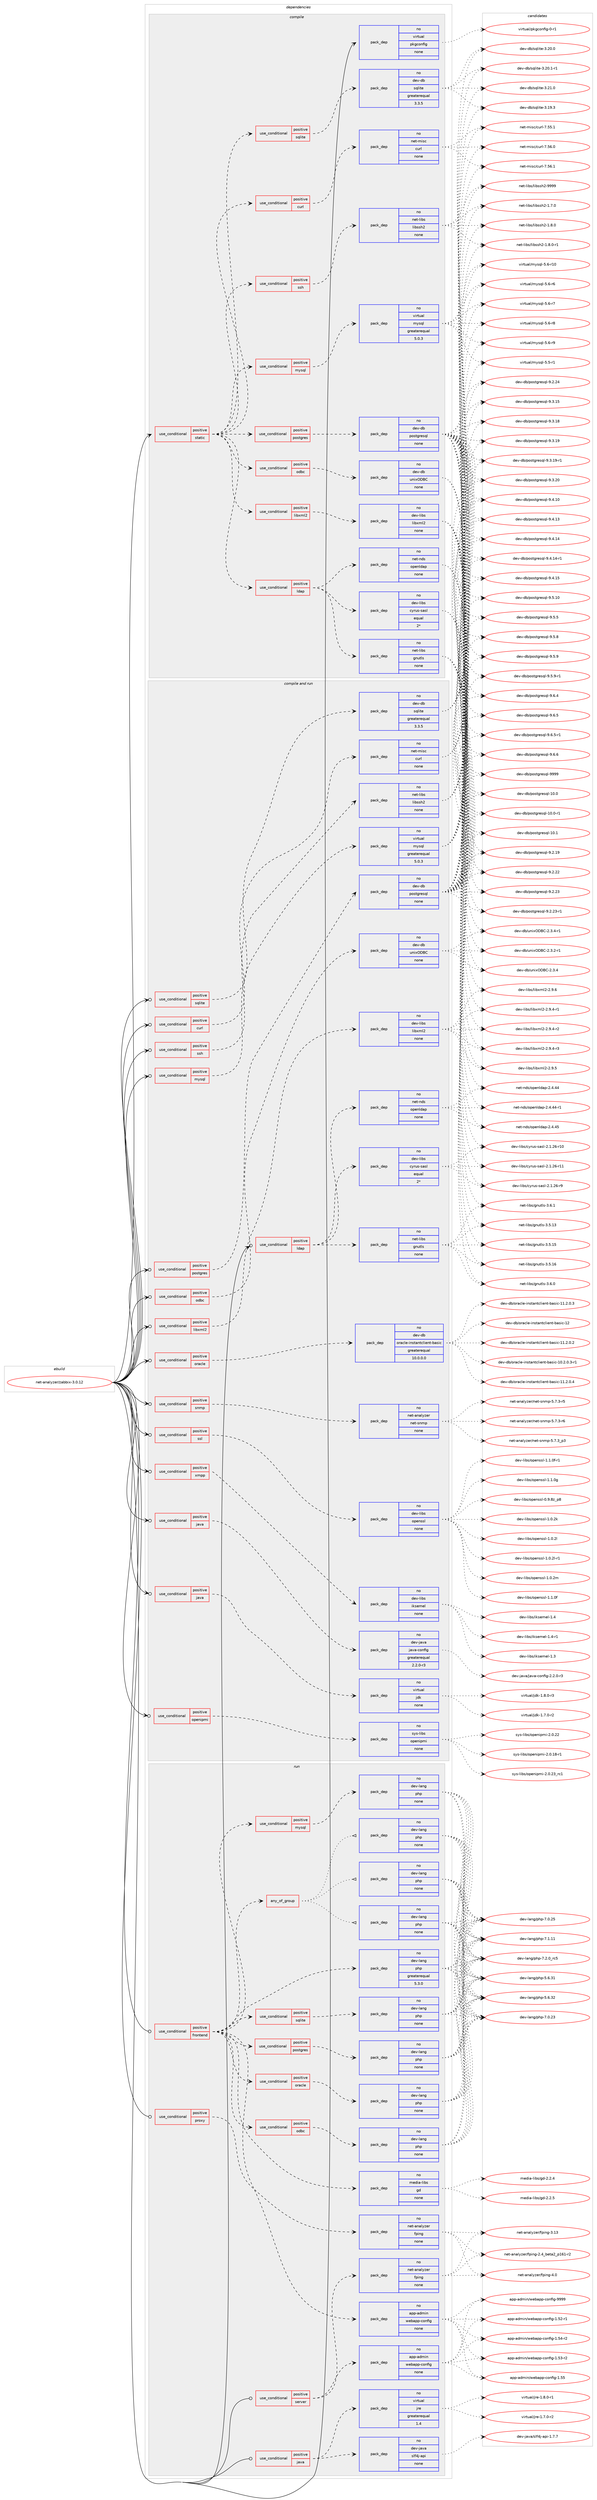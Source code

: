 digraph prolog {

# *************
# Graph options
# *************

newrank=true;
concentrate=true;
compound=true;
graph [rankdir=LR,fontname=Helvetica,fontsize=10,ranksep=1.5];#, ranksep=2.5, nodesep=0.2];
edge  [arrowhead=vee];
node  [fontname=Helvetica,fontsize=10];

# **********
# The ebuild
# **********

subgraph cluster_leftcol {
color=gray;
rank=same;
label=<<i>ebuild</i>>;
id [label="net-analyzer/zabbix-3.0.12", color=red, width=4, href="../net-analyzer/zabbix-3.0.12.svg"];
}

# ****************
# The dependencies
# ****************

subgraph cluster_midcol {
color=gray;
label=<<i>dependencies</i>>;
subgraph cluster_compile {
fillcolor="#eeeeee";
style=filled;
label=<<i>compile</i>>;
subgraph cond99914 {
dependency405154 [label=<<TABLE BORDER="0" CELLBORDER="1" CELLSPACING="0" CELLPADDING="4"><TR><TD ROWSPAN="3" CELLPADDING="10">use_conditional</TD></TR><TR><TD>positive</TD></TR><TR><TD>static</TD></TR></TABLE>>, shape=none, color=red];
subgraph cond99915 {
dependency405155 [label=<<TABLE BORDER="0" CELLBORDER="1" CELLSPACING="0" CELLPADDING="4"><TR><TD ROWSPAN="3" CELLPADDING="10">use_conditional</TD></TR><TR><TD>positive</TD></TR><TR><TD>ldap</TD></TR></TABLE>>, shape=none, color=red];
subgraph pack298560 {
dependency405156 [label=<<TABLE BORDER="0" CELLBORDER="1" CELLSPACING="0" CELLPADDING="4" WIDTH="220"><TR><TD ROWSPAN="6" CELLPADDING="30">pack_dep</TD></TR><TR><TD WIDTH="110">no</TD></TR><TR><TD>net-nds</TD></TR><TR><TD>openldap</TD></TR><TR><TD>none</TD></TR><TR><TD></TD></TR></TABLE>>, shape=none, color=blue];
}
dependency405155:e -> dependency405156:w [weight=20,style="dashed",arrowhead="vee"];
subgraph pack298561 {
dependency405157 [label=<<TABLE BORDER="0" CELLBORDER="1" CELLSPACING="0" CELLPADDING="4" WIDTH="220"><TR><TD ROWSPAN="6" CELLPADDING="30">pack_dep</TD></TR><TR><TD WIDTH="110">no</TD></TR><TR><TD>dev-libs</TD></TR><TR><TD>cyrus-sasl</TD></TR><TR><TD>equal</TD></TR><TR><TD>2*</TD></TR></TABLE>>, shape=none, color=blue];
}
dependency405155:e -> dependency405157:w [weight=20,style="dashed",arrowhead="vee"];
subgraph pack298562 {
dependency405158 [label=<<TABLE BORDER="0" CELLBORDER="1" CELLSPACING="0" CELLPADDING="4" WIDTH="220"><TR><TD ROWSPAN="6" CELLPADDING="30">pack_dep</TD></TR><TR><TD WIDTH="110">no</TD></TR><TR><TD>net-libs</TD></TR><TR><TD>gnutls</TD></TR><TR><TD>none</TD></TR><TR><TD></TD></TR></TABLE>>, shape=none, color=blue];
}
dependency405155:e -> dependency405158:w [weight=20,style="dashed",arrowhead="vee"];
}
dependency405154:e -> dependency405155:w [weight=20,style="dashed",arrowhead="vee"];
subgraph cond99916 {
dependency405159 [label=<<TABLE BORDER="0" CELLBORDER="1" CELLSPACING="0" CELLPADDING="4"><TR><TD ROWSPAN="3" CELLPADDING="10">use_conditional</TD></TR><TR><TD>positive</TD></TR><TR><TD>mysql</TD></TR></TABLE>>, shape=none, color=red];
subgraph pack298563 {
dependency405160 [label=<<TABLE BORDER="0" CELLBORDER="1" CELLSPACING="0" CELLPADDING="4" WIDTH="220"><TR><TD ROWSPAN="6" CELLPADDING="30">pack_dep</TD></TR><TR><TD WIDTH="110">no</TD></TR><TR><TD>virtual</TD></TR><TR><TD>mysql</TD></TR><TR><TD>greaterequal</TD></TR><TR><TD>5.0.3</TD></TR></TABLE>>, shape=none, color=blue];
}
dependency405159:e -> dependency405160:w [weight=20,style="dashed",arrowhead="vee"];
}
dependency405154:e -> dependency405159:w [weight=20,style="dashed",arrowhead="vee"];
subgraph cond99917 {
dependency405161 [label=<<TABLE BORDER="0" CELLBORDER="1" CELLSPACING="0" CELLPADDING="4"><TR><TD ROWSPAN="3" CELLPADDING="10">use_conditional</TD></TR><TR><TD>positive</TD></TR><TR><TD>sqlite</TD></TR></TABLE>>, shape=none, color=red];
subgraph pack298564 {
dependency405162 [label=<<TABLE BORDER="0" CELLBORDER="1" CELLSPACING="0" CELLPADDING="4" WIDTH="220"><TR><TD ROWSPAN="6" CELLPADDING="30">pack_dep</TD></TR><TR><TD WIDTH="110">no</TD></TR><TR><TD>dev-db</TD></TR><TR><TD>sqlite</TD></TR><TR><TD>greaterequal</TD></TR><TR><TD>3.3.5</TD></TR></TABLE>>, shape=none, color=blue];
}
dependency405161:e -> dependency405162:w [weight=20,style="dashed",arrowhead="vee"];
}
dependency405154:e -> dependency405161:w [weight=20,style="dashed",arrowhead="vee"];
subgraph cond99918 {
dependency405163 [label=<<TABLE BORDER="0" CELLBORDER="1" CELLSPACING="0" CELLPADDING="4"><TR><TD ROWSPAN="3" CELLPADDING="10">use_conditional</TD></TR><TR><TD>positive</TD></TR><TR><TD>postgres</TD></TR></TABLE>>, shape=none, color=red];
subgraph pack298565 {
dependency405164 [label=<<TABLE BORDER="0" CELLBORDER="1" CELLSPACING="0" CELLPADDING="4" WIDTH="220"><TR><TD ROWSPAN="6" CELLPADDING="30">pack_dep</TD></TR><TR><TD WIDTH="110">no</TD></TR><TR><TD>dev-db</TD></TR><TR><TD>postgresql</TD></TR><TR><TD>none</TD></TR><TR><TD></TD></TR></TABLE>>, shape=none, color=blue];
}
dependency405163:e -> dependency405164:w [weight=20,style="dashed",arrowhead="vee"];
}
dependency405154:e -> dependency405163:w [weight=20,style="dashed",arrowhead="vee"];
subgraph cond99919 {
dependency405165 [label=<<TABLE BORDER="0" CELLBORDER="1" CELLSPACING="0" CELLPADDING="4"><TR><TD ROWSPAN="3" CELLPADDING="10">use_conditional</TD></TR><TR><TD>positive</TD></TR><TR><TD>libxml2</TD></TR></TABLE>>, shape=none, color=red];
subgraph pack298566 {
dependency405166 [label=<<TABLE BORDER="0" CELLBORDER="1" CELLSPACING="0" CELLPADDING="4" WIDTH="220"><TR><TD ROWSPAN="6" CELLPADDING="30">pack_dep</TD></TR><TR><TD WIDTH="110">no</TD></TR><TR><TD>dev-libs</TD></TR><TR><TD>libxml2</TD></TR><TR><TD>none</TD></TR><TR><TD></TD></TR></TABLE>>, shape=none, color=blue];
}
dependency405165:e -> dependency405166:w [weight=20,style="dashed",arrowhead="vee"];
}
dependency405154:e -> dependency405165:w [weight=20,style="dashed",arrowhead="vee"];
subgraph cond99920 {
dependency405167 [label=<<TABLE BORDER="0" CELLBORDER="1" CELLSPACING="0" CELLPADDING="4"><TR><TD ROWSPAN="3" CELLPADDING="10">use_conditional</TD></TR><TR><TD>positive</TD></TR><TR><TD>curl</TD></TR></TABLE>>, shape=none, color=red];
subgraph pack298567 {
dependency405168 [label=<<TABLE BORDER="0" CELLBORDER="1" CELLSPACING="0" CELLPADDING="4" WIDTH="220"><TR><TD ROWSPAN="6" CELLPADDING="30">pack_dep</TD></TR><TR><TD WIDTH="110">no</TD></TR><TR><TD>net-misc</TD></TR><TR><TD>curl</TD></TR><TR><TD>none</TD></TR><TR><TD></TD></TR></TABLE>>, shape=none, color=blue];
}
dependency405167:e -> dependency405168:w [weight=20,style="dashed",arrowhead="vee"];
}
dependency405154:e -> dependency405167:w [weight=20,style="dashed",arrowhead="vee"];
subgraph cond99921 {
dependency405169 [label=<<TABLE BORDER="0" CELLBORDER="1" CELLSPACING="0" CELLPADDING="4"><TR><TD ROWSPAN="3" CELLPADDING="10">use_conditional</TD></TR><TR><TD>positive</TD></TR><TR><TD>ssh</TD></TR></TABLE>>, shape=none, color=red];
subgraph pack298568 {
dependency405170 [label=<<TABLE BORDER="0" CELLBORDER="1" CELLSPACING="0" CELLPADDING="4" WIDTH="220"><TR><TD ROWSPAN="6" CELLPADDING="30">pack_dep</TD></TR><TR><TD WIDTH="110">no</TD></TR><TR><TD>net-libs</TD></TR><TR><TD>libssh2</TD></TR><TR><TD>none</TD></TR><TR><TD></TD></TR></TABLE>>, shape=none, color=blue];
}
dependency405169:e -> dependency405170:w [weight=20,style="dashed",arrowhead="vee"];
}
dependency405154:e -> dependency405169:w [weight=20,style="dashed",arrowhead="vee"];
subgraph cond99922 {
dependency405171 [label=<<TABLE BORDER="0" CELLBORDER="1" CELLSPACING="0" CELLPADDING="4"><TR><TD ROWSPAN="3" CELLPADDING="10">use_conditional</TD></TR><TR><TD>positive</TD></TR><TR><TD>odbc</TD></TR></TABLE>>, shape=none, color=red];
subgraph pack298569 {
dependency405172 [label=<<TABLE BORDER="0" CELLBORDER="1" CELLSPACING="0" CELLPADDING="4" WIDTH="220"><TR><TD ROWSPAN="6" CELLPADDING="30">pack_dep</TD></TR><TR><TD WIDTH="110">no</TD></TR><TR><TD>dev-db</TD></TR><TR><TD>unixODBC</TD></TR><TR><TD>none</TD></TR><TR><TD></TD></TR></TABLE>>, shape=none, color=blue];
}
dependency405171:e -> dependency405172:w [weight=20,style="dashed",arrowhead="vee"];
}
dependency405154:e -> dependency405171:w [weight=20,style="dashed",arrowhead="vee"];
}
id:e -> dependency405154:w [weight=20,style="solid",arrowhead="vee"];
subgraph pack298570 {
dependency405173 [label=<<TABLE BORDER="0" CELLBORDER="1" CELLSPACING="0" CELLPADDING="4" WIDTH="220"><TR><TD ROWSPAN="6" CELLPADDING="30">pack_dep</TD></TR><TR><TD WIDTH="110">no</TD></TR><TR><TD>virtual</TD></TR><TR><TD>pkgconfig</TD></TR><TR><TD>none</TD></TR><TR><TD></TD></TR></TABLE>>, shape=none, color=blue];
}
id:e -> dependency405173:w [weight=20,style="solid",arrowhead="vee"];
}
subgraph cluster_compileandrun {
fillcolor="#eeeeee";
style=filled;
label=<<i>compile and run</i>>;
subgraph cond99923 {
dependency405174 [label=<<TABLE BORDER="0" CELLBORDER="1" CELLSPACING="0" CELLPADDING="4"><TR><TD ROWSPAN="3" CELLPADDING="10">use_conditional</TD></TR><TR><TD>positive</TD></TR><TR><TD>curl</TD></TR></TABLE>>, shape=none, color=red];
subgraph pack298571 {
dependency405175 [label=<<TABLE BORDER="0" CELLBORDER="1" CELLSPACING="0" CELLPADDING="4" WIDTH="220"><TR><TD ROWSPAN="6" CELLPADDING="30">pack_dep</TD></TR><TR><TD WIDTH="110">no</TD></TR><TR><TD>net-misc</TD></TR><TR><TD>curl</TD></TR><TR><TD>none</TD></TR><TR><TD></TD></TR></TABLE>>, shape=none, color=blue];
}
dependency405174:e -> dependency405175:w [weight=20,style="dashed",arrowhead="vee"];
}
id:e -> dependency405174:w [weight=20,style="solid",arrowhead="odotvee"];
subgraph cond99924 {
dependency405176 [label=<<TABLE BORDER="0" CELLBORDER="1" CELLSPACING="0" CELLPADDING="4"><TR><TD ROWSPAN="3" CELLPADDING="10">use_conditional</TD></TR><TR><TD>positive</TD></TR><TR><TD>java</TD></TR></TABLE>>, shape=none, color=red];
subgraph pack298572 {
dependency405177 [label=<<TABLE BORDER="0" CELLBORDER="1" CELLSPACING="0" CELLPADDING="4" WIDTH="220"><TR><TD ROWSPAN="6" CELLPADDING="30">pack_dep</TD></TR><TR><TD WIDTH="110">no</TD></TR><TR><TD>dev-java</TD></TR><TR><TD>java-config</TD></TR><TR><TD>greaterequal</TD></TR><TR><TD>2.2.0-r3</TD></TR></TABLE>>, shape=none, color=blue];
}
dependency405176:e -> dependency405177:w [weight=20,style="dashed",arrowhead="vee"];
}
id:e -> dependency405176:w [weight=20,style="solid",arrowhead="odotvee"];
subgraph cond99925 {
dependency405178 [label=<<TABLE BORDER="0" CELLBORDER="1" CELLSPACING="0" CELLPADDING="4"><TR><TD ROWSPAN="3" CELLPADDING="10">use_conditional</TD></TR><TR><TD>positive</TD></TR><TR><TD>java</TD></TR></TABLE>>, shape=none, color=red];
subgraph pack298573 {
dependency405179 [label=<<TABLE BORDER="0" CELLBORDER="1" CELLSPACING="0" CELLPADDING="4" WIDTH="220"><TR><TD ROWSPAN="6" CELLPADDING="30">pack_dep</TD></TR><TR><TD WIDTH="110">no</TD></TR><TR><TD>virtual</TD></TR><TR><TD>jdk</TD></TR><TR><TD>none</TD></TR><TR><TD></TD></TR></TABLE>>, shape=none, color=blue];
}
dependency405178:e -> dependency405179:w [weight=20,style="dashed",arrowhead="vee"];
}
id:e -> dependency405178:w [weight=20,style="solid",arrowhead="odotvee"];
subgraph cond99926 {
dependency405180 [label=<<TABLE BORDER="0" CELLBORDER="1" CELLSPACING="0" CELLPADDING="4"><TR><TD ROWSPAN="3" CELLPADDING="10">use_conditional</TD></TR><TR><TD>positive</TD></TR><TR><TD>ldap</TD></TR></TABLE>>, shape=none, color=red];
subgraph pack298574 {
dependency405181 [label=<<TABLE BORDER="0" CELLBORDER="1" CELLSPACING="0" CELLPADDING="4" WIDTH="220"><TR><TD ROWSPAN="6" CELLPADDING="30">pack_dep</TD></TR><TR><TD WIDTH="110">no</TD></TR><TR><TD>net-nds</TD></TR><TR><TD>openldap</TD></TR><TR><TD>none</TD></TR><TR><TD></TD></TR></TABLE>>, shape=none, color=blue];
}
dependency405180:e -> dependency405181:w [weight=20,style="dashed",arrowhead="vee"];
subgraph pack298575 {
dependency405182 [label=<<TABLE BORDER="0" CELLBORDER="1" CELLSPACING="0" CELLPADDING="4" WIDTH="220"><TR><TD ROWSPAN="6" CELLPADDING="30">pack_dep</TD></TR><TR><TD WIDTH="110">no</TD></TR><TR><TD>dev-libs</TD></TR><TR><TD>cyrus-sasl</TD></TR><TR><TD>equal</TD></TR><TR><TD>2*</TD></TR></TABLE>>, shape=none, color=blue];
}
dependency405180:e -> dependency405182:w [weight=20,style="dashed",arrowhead="vee"];
subgraph pack298576 {
dependency405183 [label=<<TABLE BORDER="0" CELLBORDER="1" CELLSPACING="0" CELLPADDING="4" WIDTH="220"><TR><TD ROWSPAN="6" CELLPADDING="30">pack_dep</TD></TR><TR><TD WIDTH="110">no</TD></TR><TR><TD>net-libs</TD></TR><TR><TD>gnutls</TD></TR><TR><TD>none</TD></TR><TR><TD></TD></TR></TABLE>>, shape=none, color=blue];
}
dependency405180:e -> dependency405183:w [weight=20,style="dashed",arrowhead="vee"];
}
id:e -> dependency405180:w [weight=20,style="solid",arrowhead="odotvee"];
subgraph cond99927 {
dependency405184 [label=<<TABLE BORDER="0" CELLBORDER="1" CELLSPACING="0" CELLPADDING="4"><TR><TD ROWSPAN="3" CELLPADDING="10">use_conditional</TD></TR><TR><TD>positive</TD></TR><TR><TD>libxml2</TD></TR></TABLE>>, shape=none, color=red];
subgraph pack298577 {
dependency405185 [label=<<TABLE BORDER="0" CELLBORDER="1" CELLSPACING="0" CELLPADDING="4" WIDTH="220"><TR><TD ROWSPAN="6" CELLPADDING="30">pack_dep</TD></TR><TR><TD WIDTH="110">no</TD></TR><TR><TD>dev-libs</TD></TR><TR><TD>libxml2</TD></TR><TR><TD>none</TD></TR><TR><TD></TD></TR></TABLE>>, shape=none, color=blue];
}
dependency405184:e -> dependency405185:w [weight=20,style="dashed",arrowhead="vee"];
}
id:e -> dependency405184:w [weight=20,style="solid",arrowhead="odotvee"];
subgraph cond99928 {
dependency405186 [label=<<TABLE BORDER="0" CELLBORDER="1" CELLSPACING="0" CELLPADDING="4"><TR><TD ROWSPAN="3" CELLPADDING="10">use_conditional</TD></TR><TR><TD>positive</TD></TR><TR><TD>mysql</TD></TR></TABLE>>, shape=none, color=red];
subgraph pack298578 {
dependency405187 [label=<<TABLE BORDER="0" CELLBORDER="1" CELLSPACING="0" CELLPADDING="4" WIDTH="220"><TR><TD ROWSPAN="6" CELLPADDING="30">pack_dep</TD></TR><TR><TD WIDTH="110">no</TD></TR><TR><TD>virtual</TD></TR><TR><TD>mysql</TD></TR><TR><TD>greaterequal</TD></TR><TR><TD>5.0.3</TD></TR></TABLE>>, shape=none, color=blue];
}
dependency405186:e -> dependency405187:w [weight=20,style="dashed",arrowhead="vee"];
}
id:e -> dependency405186:w [weight=20,style="solid",arrowhead="odotvee"];
subgraph cond99929 {
dependency405188 [label=<<TABLE BORDER="0" CELLBORDER="1" CELLSPACING="0" CELLPADDING="4"><TR><TD ROWSPAN="3" CELLPADDING="10">use_conditional</TD></TR><TR><TD>positive</TD></TR><TR><TD>odbc</TD></TR></TABLE>>, shape=none, color=red];
subgraph pack298579 {
dependency405189 [label=<<TABLE BORDER="0" CELLBORDER="1" CELLSPACING="0" CELLPADDING="4" WIDTH="220"><TR><TD ROWSPAN="6" CELLPADDING="30">pack_dep</TD></TR><TR><TD WIDTH="110">no</TD></TR><TR><TD>dev-db</TD></TR><TR><TD>unixODBC</TD></TR><TR><TD>none</TD></TR><TR><TD></TD></TR></TABLE>>, shape=none, color=blue];
}
dependency405188:e -> dependency405189:w [weight=20,style="dashed",arrowhead="vee"];
}
id:e -> dependency405188:w [weight=20,style="solid",arrowhead="odotvee"];
subgraph cond99930 {
dependency405190 [label=<<TABLE BORDER="0" CELLBORDER="1" CELLSPACING="0" CELLPADDING="4"><TR><TD ROWSPAN="3" CELLPADDING="10">use_conditional</TD></TR><TR><TD>positive</TD></TR><TR><TD>openipmi</TD></TR></TABLE>>, shape=none, color=red];
subgraph pack298580 {
dependency405191 [label=<<TABLE BORDER="0" CELLBORDER="1" CELLSPACING="0" CELLPADDING="4" WIDTH="220"><TR><TD ROWSPAN="6" CELLPADDING="30">pack_dep</TD></TR><TR><TD WIDTH="110">no</TD></TR><TR><TD>sys-libs</TD></TR><TR><TD>openipmi</TD></TR><TR><TD>none</TD></TR><TR><TD></TD></TR></TABLE>>, shape=none, color=blue];
}
dependency405190:e -> dependency405191:w [weight=20,style="dashed",arrowhead="vee"];
}
id:e -> dependency405190:w [weight=20,style="solid",arrowhead="odotvee"];
subgraph cond99931 {
dependency405192 [label=<<TABLE BORDER="0" CELLBORDER="1" CELLSPACING="0" CELLPADDING="4"><TR><TD ROWSPAN="3" CELLPADDING="10">use_conditional</TD></TR><TR><TD>positive</TD></TR><TR><TD>oracle</TD></TR></TABLE>>, shape=none, color=red];
subgraph pack298581 {
dependency405193 [label=<<TABLE BORDER="0" CELLBORDER="1" CELLSPACING="0" CELLPADDING="4" WIDTH="220"><TR><TD ROWSPAN="6" CELLPADDING="30">pack_dep</TD></TR><TR><TD WIDTH="110">no</TD></TR><TR><TD>dev-db</TD></TR><TR><TD>oracle-instantclient-basic</TD></TR><TR><TD>greaterequal</TD></TR><TR><TD>10.0.0.0</TD></TR></TABLE>>, shape=none, color=blue];
}
dependency405192:e -> dependency405193:w [weight=20,style="dashed",arrowhead="vee"];
}
id:e -> dependency405192:w [weight=20,style="solid",arrowhead="odotvee"];
subgraph cond99932 {
dependency405194 [label=<<TABLE BORDER="0" CELLBORDER="1" CELLSPACING="0" CELLPADDING="4"><TR><TD ROWSPAN="3" CELLPADDING="10">use_conditional</TD></TR><TR><TD>positive</TD></TR><TR><TD>postgres</TD></TR></TABLE>>, shape=none, color=red];
subgraph pack298582 {
dependency405195 [label=<<TABLE BORDER="0" CELLBORDER="1" CELLSPACING="0" CELLPADDING="4" WIDTH="220"><TR><TD ROWSPAN="6" CELLPADDING="30">pack_dep</TD></TR><TR><TD WIDTH="110">no</TD></TR><TR><TD>dev-db</TD></TR><TR><TD>postgresql</TD></TR><TR><TD>none</TD></TR><TR><TD></TD></TR></TABLE>>, shape=none, color=blue];
}
dependency405194:e -> dependency405195:w [weight=20,style="dashed",arrowhead="vee"];
}
id:e -> dependency405194:w [weight=20,style="solid",arrowhead="odotvee"];
subgraph cond99933 {
dependency405196 [label=<<TABLE BORDER="0" CELLBORDER="1" CELLSPACING="0" CELLPADDING="4"><TR><TD ROWSPAN="3" CELLPADDING="10">use_conditional</TD></TR><TR><TD>positive</TD></TR><TR><TD>snmp</TD></TR></TABLE>>, shape=none, color=red];
subgraph pack298583 {
dependency405197 [label=<<TABLE BORDER="0" CELLBORDER="1" CELLSPACING="0" CELLPADDING="4" WIDTH="220"><TR><TD ROWSPAN="6" CELLPADDING="30">pack_dep</TD></TR><TR><TD WIDTH="110">no</TD></TR><TR><TD>net-analyzer</TD></TR><TR><TD>net-snmp</TD></TR><TR><TD>none</TD></TR><TR><TD></TD></TR></TABLE>>, shape=none, color=blue];
}
dependency405196:e -> dependency405197:w [weight=20,style="dashed",arrowhead="vee"];
}
id:e -> dependency405196:w [weight=20,style="solid",arrowhead="odotvee"];
subgraph cond99934 {
dependency405198 [label=<<TABLE BORDER="0" CELLBORDER="1" CELLSPACING="0" CELLPADDING="4"><TR><TD ROWSPAN="3" CELLPADDING="10">use_conditional</TD></TR><TR><TD>positive</TD></TR><TR><TD>sqlite</TD></TR></TABLE>>, shape=none, color=red];
subgraph pack298584 {
dependency405199 [label=<<TABLE BORDER="0" CELLBORDER="1" CELLSPACING="0" CELLPADDING="4" WIDTH="220"><TR><TD ROWSPAN="6" CELLPADDING="30">pack_dep</TD></TR><TR><TD WIDTH="110">no</TD></TR><TR><TD>dev-db</TD></TR><TR><TD>sqlite</TD></TR><TR><TD>greaterequal</TD></TR><TR><TD>3.3.5</TD></TR></TABLE>>, shape=none, color=blue];
}
dependency405198:e -> dependency405199:w [weight=20,style="dashed",arrowhead="vee"];
}
id:e -> dependency405198:w [weight=20,style="solid",arrowhead="odotvee"];
subgraph cond99935 {
dependency405200 [label=<<TABLE BORDER="0" CELLBORDER="1" CELLSPACING="0" CELLPADDING="4"><TR><TD ROWSPAN="3" CELLPADDING="10">use_conditional</TD></TR><TR><TD>positive</TD></TR><TR><TD>ssh</TD></TR></TABLE>>, shape=none, color=red];
subgraph pack298585 {
dependency405201 [label=<<TABLE BORDER="0" CELLBORDER="1" CELLSPACING="0" CELLPADDING="4" WIDTH="220"><TR><TD ROWSPAN="6" CELLPADDING="30">pack_dep</TD></TR><TR><TD WIDTH="110">no</TD></TR><TR><TD>net-libs</TD></TR><TR><TD>libssh2</TD></TR><TR><TD>none</TD></TR><TR><TD></TD></TR></TABLE>>, shape=none, color=blue];
}
dependency405200:e -> dependency405201:w [weight=20,style="dashed",arrowhead="vee"];
}
id:e -> dependency405200:w [weight=20,style="solid",arrowhead="odotvee"];
subgraph cond99936 {
dependency405202 [label=<<TABLE BORDER="0" CELLBORDER="1" CELLSPACING="0" CELLPADDING="4"><TR><TD ROWSPAN="3" CELLPADDING="10">use_conditional</TD></TR><TR><TD>positive</TD></TR><TR><TD>ssl</TD></TR></TABLE>>, shape=none, color=red];
subgraph pack298586 {
dependency405203 [label=<<TABLE BORDER="0" CELLBORDER="1" CELLSPACING="0" CELLPADDING="4" WIDTH="220"><TR><TD ROWSPAN="6" CELLPADDING="30">pack_dep</TD></TR><TR><TD WIDTH="110">no</TD></TR><TR><TD>dev-libs</TD></TR><TR><TD>openssl</TD></TR><TR><TD>none</TD></TR><TR><TD></TD></TR></TABLE>>, shape=none, color=blue];
}
dependency405202:e -> dependency405203:w [weight=20,style="dashed",arrowhead="vee"];
}
id:e -> dependency405202:w [weight=20,style="solid",arrowhead="odotvee"];
subgraph cond99937 {
dependency405204 [label=<<TABLE BORDER="0" CELLBORDER="1" CELLSPACING="0" CELLPADDING="4"><TR><TD ROWSPAN="3" CELLPADDING="10">use_conditional</TD></TR><TR><TD>positive</TD></TR><TR><TD>xmpp</TD></TR></TABLE>>, shape=none, color=red];
subgraph pack298587 {
dependency405205 [label=<<TABLE BORDER="0" CELLBORDER="1" CELLSPACING="0" CELLPADDING="4" WIDTH="220"><TR><TD ROWSPAN="6" CELLPADDING="30">pack_dep</TD></TR><TR><TD WIDTH="110">no</TD></TR><TR><TD>dev-libs</TD></TR><TR><TD>iksemel</TD></TR><TR><TD>none</TD></TR><TR><TD></TD></TR></TABLE>>, shape=none, color=blue];
}
dependency405204:e -> dependency405205:w [weight=20,style="dashed",arrowhead="vee"];
}
id:e -> dependency405204:w [weight=20,style="solid",arrowhead="odotvee"];
}
subgraph cluster_run {
fillcolor="#eeeeee";
style=filled;
label=<<i>run</i>>;
subgraph cond99938 {
dependency405206 [label=<<TABLE BORDER="0" CELLBORDER="1" CELLSPACING="0" CELLPADDING="4"><TR><TD ROWSPAN="3" CELLPADDING="10">use_conditional</TD></TR><TR><TD>positive</TD></TR><TR><TD>frontend</TD></TR></TABLE>>, shape=none, color=red];
subgraph pack298588 {
dependency405207 [label=<<TABLE BORDER="0" CELLBORDER="1" CELLSPACING="0" CELLPADDING="4" WIDTH="220"><TR><TD ROWSPAN="6" CELLPADDING="30">pack_dep</TD></TR><TR><TD WIDTH="110">no</TD></TR><TR><TD>dev-lang</TD></TR><TR><TD>php</TD></TR><TR><TD>greaterequal</TD></TR><TR><TD>5.3.0</TD></TR></TABLE>>, shape=none, color=blue];
}
dependency405206:e -> dependency405207:w [weight=20,style="dashed",arrowhead="vee"];
subgraph any6494 {
dependency405208 [label=<<TABLE BORDER="0" CELLBORDER="1" CELLSPACING="0" CELLPADDING="4"><TR><TD CELLPADDING="10">any_of_group</TD></TR></TABLE>>, shape=none, color=red];subgraph pack298589 {
dependency405209 [label=<<TABLE BORDER="0" CELLBORDER="1" CELLSPACING="0" CELLPADDING="4" WIDTH="220"><TR><TD ROWSPAN="6" CELLPADDING="30">pack_dep</TD></TR><TR><TD WIDTH="110">no</TD></TR><TR><TD>dev-lang</TD></TR><TR><TD>php</TD></TR><TR><TD>none</TD></TR><TR><TD></TD></TR></TABLE>>, shape=none, color=blue];
}
dependency405208:e -> dependency405209:w [weight=20,style="dotted",arrowhead="oinv"];
subgraph pack298590 {
dependency405210 [label=<<TABLE BORDER="0" CELLBORDER="1" CELLSPACING="0" CELLPADDING="4" WIDTH="220"><TR><TD ROWSPAN="6" CELLPADDING="30">pack_dep</TD></TR><TR><TD WIDTH="110">no</TD></TR><TR><TD>dev-lang</TD></TR><TR><TD>php</TD></TR><TR><TD>none</TD></TR><TR><TD></TD></TR></TABLE>>, shape=none, color=blue];
}
dependency405208:e -> dependency405210:w [weight=20,style="dotted",arrowhead="oinv"];
subgraph pack298591 {
dependency405211 [label=<<TABLE BORDER="0" CELLBORDER="1" CELLSPACING="0" CELLPADDING="4" WIDTH="220"><TR><TD ROWSPAN="6" CELLPADDING="30">pack_dep</TD></TR><TR><TD WIDTH="110">no</TD></TR><TR><TD>dev-lang</TD></TR><TR><TD>php</TD></TR><TR><TD>none</TD></TR><TR><TD></TD></TR></TABLE>>, shape=none, color=blue];
}
dependency405208:e -> dependency405211:w [weight=20,style="dotted",arrowhead="oinv"];
}
dependency405206:e -> dependency405208:w [weight=20,style="dashed",arrowhead="vee"];
subgraph cond99939 {
dependency405212 [label=<<TABLE BORDER="0" CELLBORDER="1" CELLSPACING="0" CELLPADDING="4"><TR><TD ROWSPAN="3" CELLPADDING="10">use_conditional</TD></TR><TR><TD>positive</TD></TR><TR><TD>mysql</TD></TR></TABLE>>, shape=none, color=red];
subgraph pack298592 {
dependency405213 [label=<<TABLE BORDER="0" CELLBORDER="1" CELLSPACING="0" CELLPADDING="4" WIDTH="220"><TR><TD ROWSPAN="6" CELLPADDING="30">pack_dep</TD></TR><TR><TD WIDTH="110">no</TD></TR><TR><TD>dev-lang</TD></TR><TR><TD>php</TD></TR><TR><TD>none</TD></TR><TR><TD></TD></TR></TABLE>>, shape=none, color=blue];
}
dependency405212:e -> dependency405213:w [weight=20,style="dashed",arrowhead="vee"];
}
dependency405206:e -> dependency405212:w [weight=20,style="dashed",arrowhead="vee"];
subgraph cond99940 {
dependency405214 [label=<<TABLE BORDER="0" CELLBORDER="1" CELLSPACING="0" CELLPADDING="4"><TR><TD ROWSPAN="3" CELLPADDING="10">use_conditional</TD></TR><TR><TD>positive</TD></TR><TR><TD>odbc</TD></TR></TABLE>>, shape=none, color=red];
subgraph pack298593 {
dependency405215 [label=<<TABLE BORDER="0" CELLBORDER="1" CELLSPACING="0" CELLPADDING="4" WIDTH="220"><TR><TD ROWSPAN="6" CELLPADDING="30">pack_dep</TD></TR><TR><TD WIDTH="110">no</TD></TR><TR><TD>dev-lang</TD></TR><TR><TD>php</TD></TR><TR><TD>none</TD></TR><TR><TD></TD></TR></TABLE>>, shape=none, color=blue];
}
dependency405214:e -> dependency405215:w [weight=20,style="dashed",arrowhead="vee"];
}
dependency405206:e -> dependency405214:w [weight=20,style="dashed",arrowhead="vee"];
subgraph cond99941 {
dependency405216 [label=<<TABLE BORDER="0" CELLBORDER="1" CELLSPACING="0" CELLPADDING="4"><TR><TD ROWSPAN="3" CELLPADDING="10">use_conditional</TD></TR><TR><TD>positive</TD></TR><TR><TD>oracle</TD></TR></TABLE>>, shape=none, color=red];
subgraph pack298594 {
dependency405217 [label=<<TABLE BORDER="0" CELLBORDER="1" CELLSPACING="0" CELLPADDING="4" WIDTH="220"><TR><TD ROWSPAN="6" CELLPADDING="30">pack_dep</TD></TR><TR><TD WIDTH="110">no</TD></TR><TR><TD>dev-lang</TD></TR><TR><TD>php</TD></TR><TR><TD>none</TD></TR><TR><TD></TD></TR></TABLE>>, shape=none, color=blue];
}
dependency405216:e -> dependency405217:w [weight=20,style="dashed",arrowhead="vee"];
}
dependency405206:e -> dependency405216:w [weight=20,style="dashed",arrowhead="vee"];
subgraph cond99942 {
dependency405218 [label=<<TABLE BORDER="0" CELLBORDER="1" CELLSPACING="0" CELLPADDING="4"><TR><TD ROWSPAN="3" CELLPADDING="10">use_conditional</TD></TR><TR><TD>positive</TD></TR><TR><TD>postgres</TD></TR></TABLE>>, shape=none, color=red];
subgraph pack298595 {
dependency405219 [label=<<TABLE BORDER="0" CELLBORDER="1" CELLSPACING="0" CELLPADDING="4" WIDTH="220"><TR><TD ROWSPAN="6" CELLPADDING="30">pack_dep</TD></TR><TR><TD WIDTH="110">no</TD></TR><TR><TD>dev-lang</TD></TR><TR><TD>php</TD></TR><TR><TD>none</TD></TR><TR><TD></TD></TR></TABLE>>, shape=none, color=blue];
}
dependency405218:e -> dependency405219:w [weight=20,style="dashed",arrowhead="vee"];
}
dependency405206:e -> dependency405218:w [weight=20,style="dashed",arrowhead="vee"];
subgraph cond99943 {
dependency405220 [label=<<TABLE BORDER="0" CELLBORDER="1" CELLSPACING="0" CELLPADDING="4"><TR><TD ROWSPAN="3" CELLPADDING="10">use_conditional</TD></TR><TR><TD>positive</TD></TR><TR><TD>sqlite</TD></TR></TABLE>>, shape=none, color=red];
subgraph pack298596 {
dependency405221 [label=<<TABLE BORDER="0" CELLBORDER="1" CELLSPACING="0" CELLPADDING="4" WIDTH="220"><TR><TD ROWSPAN="6" CELLPADDING="30">pack_dep</TD></TR><TR><TD WIDTH="110">no</TD></TR><TR><TD>dev-lang</TD></TR><TR><TD>php</TD></TR><TR><TD>none</TD></TR><TR><TD></TD></TR></TABLE>>, shape=none, color=blue];
}
dependency405220:e -> dependency405221:w [weight=20,style="dashed",arrowhead="vee"];
}
dependency405206:e -> dependency405220:w [weight=20,style="dashed",arrowhead="vee"];
subgraph pack298597 {
dependency405222 [label=<<TABLE BORDER="0" CELLBORDER="1" CELLSPACING="0" CELLPADDING="4" WIDTH="220"><TR><TD ROWSPAN="6" CELLPADDING="30">pack_dep</TD></TR><TR><TD WIDTH="110">no</TD></TR><TR><TD>media-libs</TD></TR><TR><TD>gd</TD></TR><TR><TD>none</TD></TR><TR><TD></TD></TR></TABLE>>, shape=none, color=blue];
}
dependency405206:e -> dependency405222:w [weight=20,style="dashed",arrowhead="vee"];
subgraph pack298598 {
dependency405223 [label=<<TABLE BORDER="0" CELLBORDER="1" CELLSPACING="0" CELLPADDING="4" WIDTH="220"><TR><TD ROWSPAN="6" CELLPADDING="30">pack_dep</TD></TR><TR><TD WIDTH="110">no</TD></TR><TR><TD>app-admin</TD></TR><TR><TD>webapp-config</TD></TR><TR><TD>none</TD></TR><TR><TD></TD></TR></TABLE>>, shape=none, color=blue];
}
dependency405206:e -> dependency405223:w [weight=20,style="dashed",arrowhead="vee"];
}
id:e -> dependency405206:w [weight=20,style="solid",arrowhead="odot"];
subgraph cond99944 {
dependency405224 [label=<<TABLE BORDER="0" CELLBORDER="1" CELLSPACING="0" CELLPADDING="4"><TR><TD ROWSPAN="3" CELLPADDING="10">use_conditional</TD></TR><TR><TD>positive</TD></TR><TR><TD>java</TD></TR></TABLE>>, shape=none, color=red];
subgraph pack298599 {
dependency405225 [label=<<TABLE BORDER="0" CELLBORDER="1" CELLSPACING="0" CELLPADDING="4" WIDTH="220"><TR><TD ROWSPAN="6" CELLPADDING="30">pack_dep</TD></TR><TR><TD WIDTH="110">no</TD></TR><TR><TD>virtual</TD></TR><TR><TD>jre</TD></TR><TR><TD>greaterequal</TD></TR><TR><TD>1.4</TD></TR></TABLE>>, shape=none, color=blue];
}
dependency405224:e -> dependency405225:w [weight=20,style="dashed",arrowhead="vee"];
subgraph pack298600 {
dependency405226 [label=<<TABLE BORDER="0" CELLBORDER="1" CELLSPACING="0" CELLPADDING="4" WIDTH="220"><TR><TD ROWSPAN="6" CELLPADDING="30">pack_dep</TD></TR><TR><TD WIDTH="110">no</TD></TR><TR><TD>dev-java</TD></TR><TR><TD>slf4j-api</TD></TR><TR><TD>none</TD></TR><TR><TD></TD></TR></TABLE>>, shape=none, color=blue];
}
dependency405224:e -> dependency405226:w [weight=20,style="dashed",arrowhead="vee"];
}
id:e -> dependency405224:w [weight=20,style="solid",arrowhead="odot"];
subgraph cond99945 {
dependency405227 [label=<<TABLE BORDER="0" CELLBORDER="1" CELLSPACING="0" CELLPADDING="4"><TR><TD ROWSPAN="3" CELLPADDING="10">use_conditional</TD></TR><TR><TD>positive</TD></TR><TR><TD>proxy</TD></TR></TABLE>>, shape=none, color=red];
subgraph pack298601 {
dependency405228 [label=<<TABLE BORDER="0" CELLBORDER="1" CELLSPACING="0" CELLPADDING="4" WIDTH="220"><TR><TD ROWSPAN="6" CELLPADDING="30">pack_dep</TD></TR><TR><TD WIDTH="110">no</TD></TR><TR><TD>net-analyzer</TD></TR><TR><TD>fping</TD></TR><TR><TD>none</TD></TR><TR><TD></TD></TR></TABLE>>, shape=none, color=blue];
}
dependency405227:e -> dependency405228:w [weight=20,style="dashed",arrowhead="vee"];
}
id:e -> dependency405227:w [weight=20,style="solid",arrowhead="odot"];
subgraph cond99946 {
dependency405229 [label=<<TABLE BORDER="0" CELLBORDER="1" CELLSPACING="0" CELLPADDING="4"><TR><TD ROWSPAN="3" CELLPADDING="10">use_conditional</TD></TR><TR><TD>positive</TD></TR><TR><TD>server</TD></TR></TABLE>>, shape=none, color=red];
subgraph pack298602 {
dependency405230 [label=<<TABLE BORDER="0" CELLBORDER="1" CELLSPACING="0" CELLPADDING="4" WIDTH="220"><TR><TD ROWSPAN="6" CELLPADDING="30">pack_dep</TD></TR><TR><TD WIDTH="110">no</TD></TR><TR><TD>net-analyzer</TD></TR><TR><TD>fping</TD></TR><TR><TD>none</TD></TR><TR><TD></TD></TR></TABLE>>, shape=none, color=blue];
}
dependency405229:e -> dependency405230:w [weight=20,style="dashed",arrowhead="vee"];
subgraph pack298603 {
dependency405231 [label=<<TABLE BORDER="0" CELLBORDER="1" CELLSPACING="0" CELLPADDING="4" WIDTH="220"><TR><TD ROWSPAN="6" CELLPADDING="30">pack_dep</TD></TR><TR><TD WIDTH="110">no</TD></TR><TR><TD>app-admin</TD></TR><TR><TD>webapp-config</TD></TR><TR><TD>none</TD></TR><TR><TD></TD></TR></TABLE>>, shape=none, color=blue];
}
dependency405229:e -> dependency405231:w [weight=20,style="dashed",arrowhead="vee"];
}
id:e -> dependency405229:w [weight=20,style="solid",arrowhead="odot"];
}
}

# **************
# The candidates
# **************

subgraph cluster_choices {
rank=same;
color=gray;
label=<<i>candidates</i>>;

subgraph choice298560 {
color=black;
nodesep=1;
choice11010111645110100115471111121011101081009711245504652465252 [label="net-nds/openldap-2.4.44", color=red, width=4,href="../net-nds/openldap-2.4.44.svg"];
choice110101116451101001154711111210111010810097112455046524652524511449 [label="net-nds/openldap-2.4.44-r1", color=red, width=4,href="../net-nds/openldap-2.4.44-r1.svg"];
choice11010111645110100115471111121011101081009711245504652465253 [label="net-nds/openldap-2.4.45", color=red, width=4,href="../net-nds/openldap-2.4.45.svg"];
dependency405156:e -> choice11010111645110100115471111121011101081009711245504652465252:w [style=dotted,weight="100"];
dependency405156:e -> choice110101116451101001154711111210111010810097112455046524652524511449:w [style=dotted,weight="100"];
dependency405156:e -> choice11010111645110100115471111121011101081009711245504652465253:w [style=dotted,weight="100"];
}
subgraph choice298561 {
color=black;
nodesep=1;
choice10010111845108105981154799121114117115451159711510845504649465054451144948 [label="dev-libs/cyrus-sasl-2.1.26-r10", color=red, width=4,href="../dev-libs/cyrus-sasl-2.1.26-r10.svg"];
choice10010111845108105981154799121114117115451159711510845504649465054451144949 [label="dev-libs/cyrus-sasl-2.1.26-r11", color=red, width=4,href="../dev-libs/cyrus-sasl-2.1.26-r11.svg"];
choice100101118451081059811547991211141171154511597115108455046494650544511457 [label="dev-libs/cyrus-sasl-2.1.26-r9", color=red, width=4,href="../dev-libs/cyrus-sasl-2.1.26-r9.svg"];
dependency405157:e -> choice10010111845108105981154799121114117115451159711510845504649465054451144948:w [style=dotted,weight="100"];
dependency405157:e -> choice10010111845108105981154799121114117115451159711510845504649465054451144949:w [style=dotted,weight="100"];
dependency405157:e -> choice100101118451081059811547991211141171154511597115108455046494650544511457:w [style=dotted,weight="100"];
}
subgraph choice298562 {
color=black;
nodesep=1;
choice11010111645108105981154710311011711610811545514653464951 [label="net-libs/gnutls-3.5.13", color=red, width=4,href="../net-libs/gnutls-3.5.13.svg"];
choice11010111645108105981154710311011711610811545514653464953 [label="net-libs/gnutls-3.5.15", color=red, width=4,href="../net-libs/gnutls-3.5.15.svg"];
choice11010111645108105981154710311011711610811545514653464954 [label="net-libs/gnutls-3.5.16", color=red, width=4,href="../net-libs/gnutls-3.5.16.svg"];
choice110101116451081059811547103110117116108115455146544648 [label="net-libs/gnutls-3.6.0", color=red, width=4,href="../net-libs/gnutls-3.6.0.svg"];
choice110101116451081059811547103110117116108115455146544649 [label="net-libs/gnutls-3.6.1", color=red, width=4,href="../net-libs/gnutls-3.6.1.svg"];
dependency405158:e -> choice11010111645108105981154710311011711610811545514653464951:w [style=dotted,weight="100"];
dependency405158:e -> choice11010111645108105981154710311011711610811545514653464953:w [style=dotted,weight="100"];
dependency405158:e -> choice11010111645108105981154710311011711610811545514653464954:w [style=dotted,weight="100"];
dependency405158:e -> choice110101116451081059811547103110117116108115455146544648:w [style=dotted,weight="100"];
dependency405158:e -> choice110101116451081059811547103110117116108115455146544649:w [style=dotted,weight="100"];
}
subgraph choice298563 {
color=black;
nodesep=1;
choice1181051141161179710847109121115113108455346534511449 [label="virtual/mysql-5.5-r1", color=red, width=4,href="../virtual/mysql-5.5-r1.svg"];
choice118105114116117971084710912111511310845534654451144948 [label="virtual/mysql-5.6-r10", color=red, width=4,href="../virtual/mysql-5.6-r10.svg"];
choice1181051141161179710847109121115113108455346544511454 [label="virtual/mysql-5.6-r6", color=red, width=4,href="../virtual/mysql-5.6-r6.svg"];
choice1181051141161179710847109121115113108455346544511455 [label="virtual/mysql-5.6-r7", color=red, width=4,href="../virtual/mysql-5.6-r7.svg"];
choice1181051141161179710847109121115113108455346544511456 [label="virtual/mysql-5.6-r8", color=red, width=4,href="../virtual/mysql-5.6-r8.svg"];
choice1181051141161179710847109121115113108455346544511457 [label="virtual/mysql-5.6-r9", color=red, width=4,href="../virtual/mysql-5.6-r9.svg"];
dependency405160:e -> choice1181051141161179710847109121115113108455346534511449:w [style=dotted,weight="100"];
dependency405160:e -> choice118105114116117971084710912111511310845534654451144948:w [style=dotted,weight="100"];
dependency405160:e -> choice1181051141161179710847109121115113108455346544511454:w [style=dotted,weight="100"];
dependency405160:e -> choice1181051141161179710847109121115113108455346544511455:w [style=dotted,weight="100"];
dependency405160:e -> choice1181051141161179710847109121115113108455346544511456:w [style=dotted,weight="100"];
dependency405160:e -> choice1181051141161179710847109121115113108455346544511457:w [style=dotted,weight="100"];
}
subgraph choice298564 {
color=black;
nodesep=1;
choice10010111845100984711511310810511610145514649574651 [label="dev-db/sqlite-3.19.3", color=red, width=4,href="../dev-db/sqlite-3.19.3.svg"];
choice10010111845100984711511310810511610145514650484648 [label="dev-db/sqlite-3.20.0", color=red, width=4,href="../dev-db/sqlite-3.20.0.svg"];
choice100101118451009847115113108105116101455146504846494511449 [label="dev-db/sqlite-3.20.1-r1", color=red, width=4,href="../dev-db/sqlite-3.20.1-r1.svg"];
choice10010111845100984711511310810511610145514650494648 [label="dev-db/sqlite-3.21.0", color=red, width=4,href="../dev-db/sqlite-3.21.0.svg"];
dependency405162:e -> choice10010111845100984711511310810511610145514649574651:w [style=dotted,weight="100"];
dependency405162:e -> choice10010111845100984711511310810511610145514650484648:w [style=dotted,weight="100"];
dependency405162:e -> choice100101118451009847115113108105116101455146504846494511449:w [style=dotted,weight="100"];
dependency405162:e -> choice10010111845100984711511310810511610145514650494648:w [style=dotted,weight="100"];
}
subgraph choice298565 {
color=black;
nodesep=1;
choice1001011184510098471121111151161031141011151131084549484648 [label="dev-db/postgresql-10.0", color=red, width=4,href="../dev-db/postgresql-10.0.svg"];
choice10010111845100984711211111511610311410111511310845494846484511449 [label="dev-db/postgresql-10.0-r1", color=red, width=4,href="../dev-db/postgresql-10.0-r1.svg"];
choice1001011184510098471121111151161031141011151131084549484649 [label="dev-db/postgresql-10.1", color=red, width=4,href="../dev-db/postgresql-10.1.svg"];
choice10010111845100984711211111511610311410111511310845574650464957 [label="dev-db/postgresql-9.2.19", color=red, width=4,href="../dev-db/postgresql-9.2.19.svg"];
choice10010111845100984711211111511610311410111511310845574650465050 [label="dev-db/postgresql-9.2.22", color=red, width=4,href="../dev-db/postgresql-9.2.22.svg"];
choice10010111845100984711211111511610311410111511310845574650465051 [label="dev-db/postgresql-9.2.23", color=red, width=4,href="../dev-db/postgresql-9.2.23.svg"];
choice100101118451009847112111115116103114101115113108455746504650514511449 [label="dev-db/postgresql-9.2.23-r1", color=red, width=4,href="../dev-db/postgresql-9.2.23-r1.svg"];
choice10010111845100984711211111511610311410111511310845574650465052 [label="dev-db/postgresql-9.2.24", color=red, width=4,href="../dev-db/postgresql-9.2.24.svg"];
choice10010111845100984711211111511610311410111511310845574651464953 [label="dev-db/postgresql-9.3.15", color=red, width=4,href="../dev-db/postgresql-9.3.15.svg"];
choice10010111845100984711211111511610311410111511310845574651464956 [label="dev-db/postgresql-9.3.18", color=red, width=4,href="../dev-db/postgresql-9.3.18.svg"];
choice10010111845100984711211111511610311410111511310845574651464957 [label="dev-db/postgresql-9.3.19", color=red, width=4,href="../dev-db/postgresql-9.3.19.svg"];
choice100101118451009847112111115116103114101115113108455746514649574511449 [label="dev-db/postgresql-9.3.19-r1", color=red, width=4,href="../dev-db/postgresql-9.3.19-r1.svg"];
choice10010111845100984711211111511610311410111511310845574651465048 [label="dev-db/postgresql-9.3.20", color=red, width=4,href="../dev-db/postgresql-9.3.20.svg"];
choice10010111845100984711211111511610311410111511310845574652464948 [label="dev-db/postgresql-9.4.10", color=red, width=4,href="../dev-db/postgresql-9.4.10.svg"];
choice10010111845100984711211111511610311410111511310845574652464951 [label="dev-db/postgresql-9.4.13", color=red, width=4,href="../dev-db/postgresql-9.4.13.svg"];
choice10010111845100984711211111511610311410111511310845574652464952 [label="dev-db/postgresql-9.4.14", color=red, width=4,href="../dev-db/postgresql-9.4.14.svg"];
choice100101118451009847112111115116103114101115113108455746524649524511449 [label="dev-db/postgresql-9.4.14-r1", color=red, width=4,href="../dev-db/postgresql-9.4.14-r1.svg"];
choice10010111845100984711211111511610311410111511310845574652464953 [label="dev-db/postgresql-9.4.15", color=red, width=4,href="../dev-db/postgresql-9.4.15.svg"];
choice10010111845100984711211111511610311410111511310845574653464948 [label="dev-db/postgresql-9.5.10", color=red, width=4,href="../dev-db/postgresql-9.5.10.svg"];
choice100101118451009847112111115116103114101115113108455746534653 [label="dev-db/postgresql-9.5.5", color=red, width=4,href="../dev-db/postgresql-9.5.5.svg"];
choice100101118451009847112111115116103114101115113108455746534656 [label="dev-db/postgresql-9.5.8", color=red, width=4,href="../dev-db/postgresql-9.5.8.svg"];
choice100101118451009847112111115116103114101115113108455746534657 [label="dev-db/postgresql-9.5.9", color=red, width=4,href="../dev-db/postgresql-9.5.9.svg"];
choice1001011184510098471121111151161031141011151131084557465346574511449 [label="dev-db/postgresql-9.5.9-r1", color=red, width=4,href="../dev-db/postgresql-9.5.9-r1.svg"];
choice100101118451009847112111115116103114101115113108455746544652 [label="dev-db/postgresql-9.6.4", color=red, width=4,href="../dev-db/postgresql-9.6.4.svg"];
choice100101118451009847112111115116103114101115113108455746544653 [label="dev-db/postgresql-9.6.5", color=red, width=4,href="../dev-db/postgresql-9.6.5.svg"];
choice1001011184510098471121111151161031141011151131084557465446534511449 [label="dev-db/postgresql-9.6.5-r1", color=red, width=4,href="../dev-db/postgresql-9.6.5-r1.svg"];
choice100101118451009847112111115116103114101115113108455746544654 [label="dev-db/postgresql-9.6.6", color=red, width=4,href="../dev-db/postgresql-9.6.6.svg"];
choice1001011184510098471121111151161031141011151131084557575757 [label="dev-db/postgresql-9999", color=red, width=4,href="../dev-db/postgresql-9999.svg"];
dependency405164:e -> choice1001011184510098471121111151161031141011151131084549484648:w [style=dotted,weight="100"];
dependency405164:e -> choice10010111845100984711211111511610311410111511310845494846484511449:w [style=dotted,weight="100"];
dependency405164:e -> choice1001011184510098471121111151161031141011151131084549484649:w [style=dotted,weight="100"];
dependency405164:e -> choice10010111845100984711211111511610311410111511310845574650464957:w [style=dotted,weight="100"];
dependency405164:e -> choice10010111845100984711211111511610311410111511310845574650465050:w [style=dotted,weight="100"];
dependency405164:e -> choice10010111845100984711211111511610311410111511310845574650465051:w [style=dotted,weight="100"];
dependency405164:e -> choice100101118451009847112111115116103114101115113108455746504650514511449:w [style=dotted,weight="100"];
dependency405164:e -> choice10010111845100984711211111511610311410111511310845574650465052:w [style=dotted,weight="100"];
dependency405164:e -> choice10010111845100984711211111511610311410111511310845574651464953:w [style=dotted,weight="100"];
dependency405164:e -> choice10010111845100984711211111511610311410111511310845574651464956:w [style=dotted,weight="100"];
dependency405164:e -> choice10010111845100984711211111511610311410111511310845574651464957:w [style=dotted,weight="100"];
dependency405164:e -> choice100101118451009847112111115116103114101115113108455746514649574511449:w [style=dotted,weight="100"];
dependency405164:e -> choice10010111845100984711211111511610311410111511310845574651465048:w [style=dotted,weight="100"];
dependency405164:e -> choice10010111845100984711211111511610311410111511310845574652464948:w [style=dotted,weight="100"];
dependency405164:e -> choice10010111845100984711211111511610311410111511310845574652464951:w [style=dotted,weight="100"];
dependency405164:e -> choice10010111845100984711211111511610311410111511310845574652464952:w [style=dotted,weight="100"];
dependency405164:e -> choice100101118451009847112111115116103114101115113108455746524649524511449:w [style=dotted,weight="100"];
dependency405164:e -> choice10010111845100984711211111511610311410111511310845574652464953:w [style=dotted,weight="100"];
dependency405164:e -> choice10010111845100984711211111511610311410111511310845574653464948:w [style=dotted,weight="100"];
dependency405164:e -> choice100101118451009847112111115116103114101115113108455746534653:w [style=dotted,weight="100"];
dependency405164:e -> choice100101118451009847112111115116103114101115113108455746534656:w [style=dotted,weight="100"];
dependency405164:e -> choice100101118451009847112111115116103114101115113108455746534657:w [style=dotted,weight="100"];
dependency405164:e -> choice1001011184510098471121111151161031141011151131084557465346574511449:w [style=dotted,weight="100"];
dependency405164:e -> choice100101118451009847112111115116103114101115113108455746544652:w [style=dotted,weight="100"];
dependency405164:e -> choice100101118451009847112111115116103114101115113108455746544653:w [style=dotted,weight="100"];
dependency405164:e -> choice1001011184510098471121111151161031141011151131084557465446534511449:w [style=dotted,weight="100"];
dependency405164:e -> choice100101118451009847112111115116103114101115113108455746544654:w [style=dotted,weight="100"];
dependency405164:e -> choice1001011184510098471121111151161031141011151131084557575757:w [style=dotted,weight="100"];
}
subgraph choice298566 {
color=black;
nodesep=1;
choice10010111845108105981154710810598120109108504550465746524511449 [label="dev-libs/libxml2-2.9.4-r1", color=red, width=4,href="../dev-libs/libxml2-2.9.4-r1.svg"];
choice10010111845108105981154710810598120109108504550465746524511450 [label="dev-libs/libxml2-2.9.4-r2", color=red, width=4,href="../dev-libs/libxml2-2.9.4-r2.svg"];
choice10010111845108105981154710810598120109108504550465746524511451 [label="dev-libs/libxml2-2.9.4-r3", color=red, width=4,href="../dev-libs/libxml2-2.9.4-r3.svg"];
choice1001011184510810598115471081059812010910850455046574653 [label="dev-libs/libxml2-2.9.5", color=red, width=4,href="../dev-libs/libxml2-2.9.5.svg"];
choice1001011184510810598115471081059812010910850455046574654 [label="dev-libs/libxml2-2.9.6", color=red, width=4,href="../dev-libs/libxml2-2.9.6.svg"];
dependency405166:e -> choice10010111845108105981154710810598120109108504550465746524511449:w [style=dotted,weight="100"];
dependency405166:e -> choice10010111845108105981154710810598120109108504550465746524511450:w [style=dotted,weight="100"];
dependency405166:e -> choice10010111845108105981154710810598120109108504550465746524511451:w [style=dotted,weight="100"];
dependency405166:e -> choice1001011184510810598115471081059812010910850455046574653:w [style=dotted,weight="100"];
dependency405166:e -> choice1001011184510810598115471081059812010910850455046574654:w [style=dotted,weight="100"];
}
subgraph choice298567 {
color=black;
nodesep=1;
choice1101011164510910511599479911711410845554653534649 [label="net-misc/curl-7.55.1", color=red, width=4,href="../net-misc/curl-7.55.1.svg"];
choice1101011164510910511599479911711410845554653544648 [label="net-misc/curl-7.56.0", color=red, width=4,href="../net-misc/curl-7.56.0.svg"];
choice1101011164510910511599479911711410845554653544649 [label="net-misc/curl-7.56.1", color=red, width=4,href="../net-misc/curl-7.56.1.svg"];
dependency405168:e -> choice1101011164510910511599479911711410845554653534649:w [style=dotted,weight="100"];
dependency405168:e -> choice1101011164510910511599479911711410845554653544648:w [style=dotted,weight="100"];
dependency405168:e -> choice1101011164510910511599479911711410845554653544649:w [style=dotted,weight="100"];
}
subgraph choice298568 {
color=black;
nodesep=1;
choice1101011164510810598115471081059811511510450454946554648 [label="net-libs/libssh2-1.7.0", color=red, width=4,href="../net-libs/libssh2-1.7.0.svg"];
choice1101011164510810598115471081059811511510450454946564648 [label="net-libs/libssh2-1.8.0", color=red, width=4,href="../net-libs/libssh2-1.8.0.svg"];
choice11010111645108105981154710810598115115104504549465646484511449 [label="net-libs/libssh2-1.8.0-r1", color=red, width=4,href="../net-libs/libssh2-1.8.0-r1.svg"];
choice11010111645108105981154710810598115115104504557575757 [label="net-libs/libssh2-9999", color=red, width=4,href="../net-libs/libssh2-9999.svg"];
dependency405170:e -> choice1101011164510810598115471081059811511510450454946554648:w [style=dotted,weight="100"];
dependency405170:e -> choice1101011164510810598115471081059811511510450454946564648:w [style=dotted,weight="100"];
dependency405170:e -> choice11010111645108105981154710810598115115104504549465646484511449:w [style=dotted,weight="100"];
dependency405170:e -> choice11010111645108105981154710810598115115104504557575757:w [style=dotted,weight="100"];
}
subgraph choice298569 {
color=black;
nodesep=1;
choice100101118451009847117110105120796866674550465146504511449 [label="dev-db/unixODBC-2.3.2-r1", color=red, width=4,href="../dev-db/unixODBC-2.3.2-r1.svg"];
choice10010111845100984711711010512079686667455046514652 [label="dev-db/unixODBC-2.3.4", color=red, width=4,href="../dev-db/unixODBC-2.3.4.svg"];
choice100101118451009847117110105120796866674550465146524511449 [label="dev-db/unixODBC-2.3.4-r1", color=red, width=4,href="../dev-db/unixODBC-2.3.4-r1.svg"];
dependency405172:e -> choice100101118451009847117110105120796866674550465146504511449:w [style=dotted,weight="100"];
dependency405172:e -> choice10010111845100984711711010512079686667455046514652:w [style=dotted,weight="100"];
dependency405172:e -> choice100101118451009847117110105120796866674550465146524511449:w [style=dotted,weight="100"];
}
subgraph choice298570 {
color=black;
nodesep=1;
choice11810511411611797108471121071039911111010210510345484511449 [label="virtual/pkgconfig-0-r1", color=red, width=4,href="../virtual/pkgconfig-0-r1.svg"];
dependency405173:e -> choice11810511411611797108471121071039911111010210510345484511449:w [style=dotted,weight="100"];
}
subgraph choice298571 {
color=black;
nodesep=1;
choice1101011164510910511599479911711410845554653534649 [label="net-misc/curl-7.55.1", color=red, width=4,href="../net-misc/curl-7.55.1.svg"];
choice1101011164510910511599479911711410845554653544648 [label="net-misc/curl-7.56.0", color=red, width=4,href="../net-misc/curl-7.56.0.svg"];
choice1101011164510910511599479911711410845554653544649 [label="net-misc/curl-7.56.1", color=red, width=4,href="../net-misc/curl-7.56.1.svg"];
dependency405175:e -> choice1101011164510910511599479911711410845554653534649:w [style=dotted,weight="100"];
dependency405175:e -> choice1101011164510910511599479911711410845554653544648:w [style=dotted,weight="100"];
dependency405175:e -> choice1101011164510910511599479911711410845554653544649:w [style=dotted,weight="100"];
}
subgraph choice298572 {
color=black;
nodesep=1;
choice10010111845106971189747106971189745991111101021051034550465046484511451 [label="dev-java/java-config-2.2.0-r3", color=red, width=4,href="../dev-java/java-config-2.2.0-r3.svg"];
dependency405177:e -> choice10010111845106971189747106971189745991111101021051034550465046484511451:w [style=dotted,weight="100"];
}
subgraph choice298573 {
color=black;
nodesep=1;
choice11810511411611797108471061001074549465546484511450 [label="virtual/jdk-1.7.0-r2", color=red, width=4,href="../virtual/jdk-1.7.0-r2.svg"];
choice11810511411611797108471061001074549465646484511451 [label="virtual/jdk-1.8.0-r3", color=red, width=4,href="../virtual/jdk-1.8.0-r3.svg"];
dependency405179:e -> choice11810511411611797108471061001074549465546484511450:w [style=dotted,weight="100"];
dependency405179:e -> choice11810511411611797108471061001074549465646484511451:w [style=dotted,weight="100"];
}
subgraph choice298574 {
color=black;
nodesep=1;
choice11010111645110100115471111121011101081009711245504652465252 [label="net-nds/openldap-2.4.44", color=red, width=4,href="../net-nds/openldap-2.4.44.svg"];
choice110101116451101001154711111210111010810097112455046524652524511449 [label="net-nds/openldap-2.4.44-r1", color=red, width=4,href="../net-nds/openldap-2.4.44-r1.svg"];
choice11010111645110100115471111121011101081009711245504652465253 [label="net-nds/openldap-2.4.45", color=red, width=4,href="../net-nds/openldap-2.4.45.svg"];
dependency405181:e -> choice11010111645110100115471111121011101081009711245504652465252:w [style=dotted,weight="100"];
dependency405181:e -> choice110101116451101001154711111210111010810097112455046524652524511449:w [style=dotted,weight="100"];
dependency405181:e -> choice11010111645110100115471111121011101081009711245504652465253:w [style=dotted,weight="100"];
}
subgraph choice298575 {
color=black;
nodesep=1;
choice10010111845108105981154799121114117115451159711510845504649465054451144948 [label="dev-libs/cyrus-sasl-2.1.26-r10", color=red, width=4,href="../dev-libs/cyrus-sasl-2.1.26-r10.svg"];
choice10010111845108105981154799121114117115451159711510845504649465054451144949 [label="dev-libs/cyrus-sasl-2.1.26-r11", color=red, width=4,href="../dev-libs/cyrus-sasl-2.1.26-r11.svg"];
choice100101118451081059811547991211141171154511597115108455046494650544511457 [label="dev-libs/cyrus-sasl-2.1.26-r9", color=red, width=4,href="../dev-libs/cyrus-sasl-2.1.26-r9.svg"];
dependency405182:e -> choice10010111845108105981154799121114117115451159711510845504649465054451144948:w [style=dotted,weight="100"];
dependency405182:e -> choice10010111845108105981154799121114117115451159711510845504649465054451144949:w [style=dotted,weight="100"];
dependency405182:e -> choice100101118451081059811547991211141171154511597115108455046494650544511457:w [style=dotted,weight="100"];
}
subgraph choice298576 {
color=black;
nodesep=1;
choice11010111645108105981154710311011711610811545514653464951 [label="net-libs/gnutls-3.5.13", color=red, width=4,href="../net-libs/gnutls-3.5.13.svg"];
choice11010111645108105981154710311011711610811545514653464953 [label="net-libs/gnutls-3.5.15", color=red, width=4,href="../net-libs/gnutls-3.5.15.svg"];
choice11010111645108105981154710311011711610811545514653464954 [label="net-libs/gnutls-3.5.16", color=red, width=4,href="../net-libs/gnutls-3.5.16.svg"];
choice110101116451081059811547103110117116108115455146544648 [label="net-libs/gnutls-3.6.0", color=red, width=4,href="../net-libs/gnutls-3.6.0.svg"];
choice110101116451081059811547103110117116108115455146544649 [label="net-libs/gnutls-3.6.1", color=red, width=4,href="../net-libs/gnutls-3.6.1.svg"];
dependency405183:e -> choice11010111645108105981154710311011711610811545514653464951:w [style=dotted,weight="100"];
dependency405183:e -> choice11010111645108105981154710311011711610811545514653464953:w [style=dotted,weight="100"];
dependency405183:e -> choice11010111645108105981154710311011711610811545514653464954:w [style=dotted,weight="100"];
dependency405183:e -> choice110101116451081059811547103110117116108115455146544648:w [style=dotted,weight="100"];
dependency405183:e -> choice110101116451081059811547103110117116108115455146544649:w [style=dotted,weight="100"];
}
subgraph choice298577 {
color=black;
nodesep=1;
choice10010111845108105981154710810598120109108504550465746524511449 [label="dev-libs/libxml2-2.9.4-r1", color=red, width=4,href="../dev-libs/libxml2-2.9.4-r1.svg"];
choice10010111845108105981154710810598120109108504550465746524511450 [label="dev-libs/libxml2-2.9.4-r2", color=red, width=4,href="../dev-libs/libxml2-2.9.4-r2.svg"];
choice10010111845108105981154710810598120109108504550465746524511451 [label="dev-libs/libxml2-2.9.4-r3", color=red, width=4,href="../dev-libs/libxml2-2.9.4-r3.svg"];
choice1001011184510810598115471081059812010910850455046574653 [label="dev-libs/libxml2-2.9.5", color=red, width=4,href="../dev-libs/libxml2-2.9.5.svg"];
choice1001011184510810598115471081059812010910850455046574654 [label="dev-libs/libxml2-2.9.6", color=red, width=4,href="../dev-libs/libxml2-2.9.6.svg"];
dependency405185:e -> choice10010111845108105981154710810598120109108504550465746524511449:w [style=dotted,weight="100"];
dependency405185:e -> choice10010111845108105981154710810598120109108504550465746524511450:w [style=dotted,weight="100"];
dependency405185:e -> choice10010111845108105981154710810598120109108504550465746524511451:w [style=dotted,weight="100"];
dependency405185:e -> choice1001011184510810598115471081059812010910850455046574653:w [style=dotted,weight="100"];
dependency405185:e -> choice1001011184510810598115471081059812010910850455046574654:w [style=dotted,weight="100"];
}
subgraph choice298578 {
color=black;
nodesep=1;
choice1181051141161179710847109121115113108455346534511449 [label="virtual/mysql-5.5-r1", color=red, width=4,href="../virtual/mysql-5.5-r1.svg"];
choice118105114116117971084710912111511310845534654451144948 [label="virtual/mysql-5.6-r10", color=red, width=4,href="../virtual/mysql-5.6-r10.svg"];
choice1181051141161179710847109121115113108455346544511454 [label="virtual/mysql-5.6-r6", color=red, width=4,href="../virtual/mysql-5.6-r6.svg"];
choice1181051141161179710847109121115113108455346544511455 [label="virtual/mysql-5.6-r7", color=red, width=4,href="../virtual/mysql-5.6-r7.svg"];
choice1181051141161179710847109121115113108455346544511456 [label="virtual/mysql-5.6-r8", color=red, width=4,href="../virtual/mysql-5.6-r8.svg"];
choice1181051141161179710847109121115113108455346544511457 [label="virtual/mysql-5.6-r9", color=red, width=4,href="../virtual/mysql-5.6-r9.svg"];
dependency405187:e -> choice1181051141161179710847109121115113108455346534511449:w [style=dotted,weight="100"];
dependency405187:e -> choice118105114116117971084710912111511310845534654451144948:w [style=dotted,weight="100"];
dependency405187:e -> choice1181051141161179710847109121115113108455346544511454:w [style=dotted,weight="100"];
dependency405187:e -> choice1181051141161179710847109121115113108455346544511455:w [style=dotted,weight="100"];
dependency405187:e -> choice1181051141161179710847109121115113108455346544511456:w [style=dotted,weight="100"];
dependency405187:e -> choice1181051141161179710847109121115113108455346544511457:w [style=dotted,weight="100"];
}
subgraph choice298579 {
color=black;
nodesep=1;
choice100101118451009847117110105120796866674550465146504511449 [label="dev-db/unixODBC-2.3.2-r1", color=red, width=4,href="../dev-db/unixODBC-2.3.2-r1.svg"];
choice10010111845100984711711010512079686667455046514652 [label="dev-db/unixODBC-2.3.4", color=red, width=4,href="../dev-db/unixODBC-2.3.4.svg"];
choice100101118451009847117110105120796866674550465146524511449 [label="dev-db/unixODBC-2.3.4-r1", color=red, width=4,href="../dev-db/unixODBC-2.3.4-r1.svg"];
dependency405189:e -> choice100101118451009847117110105120796866674550465146504511449:w [style=dotted,weight="100"];
dependency405189:e -> choice10010111845100984711711010512079686667455046514652:w [style=dotted,weight="100"];
dependency405189:e -> choice100101118451009847117110105120796866674550465146524511449:w [style=dotted,weight="100"];
}
subgraph choice298580 {
color=black;
nodesep=1;
choice115121115451081059811547111112101110105112109105455046484649564511449 [label="sys-libs/openipmi-2.0.18-r1", color=red, width=4,href="../sys-libs/openipmi-2.0.18-r1.svg"];
choice11512111545108105981154711111210111010511210910545504648465050 [label="sys-libs/openipmi-2.0.22", color=red, width=4,href="../sys-libs/openipmi-2.0.22.svg"];
choice11512111545108105981154711111210111010511210910545504648465051951149949 [label="sys-libs/openipmi-2.0.23_rc1", color=red, width=4,href="../sys-libs/openipmi-2.0.23_rc1.svg"];
dependency405191:e -> choice115121115451081059811547111112101110105112109105455046484649564511449:w [style=dotted,weight="100"];
dependency405191:e -> choice11512111545108105981154711111210111010511210910545504648465050:w [style=dotted,weight="100"];
dependency405191:e -> choice11512111545108105981154711111210111010511210910545504648465051951149949:w [style=dotted,weight="100"];
}
subgraph choice298581 {
color=black;
nodesep=1;
choice1001011184510098471111149799108101451051101151169711011699108105101110116459897115105994549484650464846514511449 [label="dev-db/oracle-instantclient-basic-10.2.0.3-r1", color=red, width=4,href="../dev-db/oracle-instantclient-basic-10.2.0.3-r1.svg"];
choice100101118451009847111114979910810145105110115116971101169910810510111011645989711510599454949465046484650 [label="dev-db/oracle-instantclient-basic-11.2.0.2", color=red, width=4,href="../dev-db/oracle-instantclient-basic-11.2.0.2.svg"];
choice100101118451009847111114979910810145105110115116971101169910810510111011645989711510599454949465046484651 [label="dev-db/oracle-instantclient-basic-11.2.0.3", color=red, width=4,href="../dev-db/oracle-instantclient-basic-11.2.0.3.svg"];
choice100101118451009847111114979910810145105110115116971101169910810510111011645989711510599454949465046484652 [label="dev-db/oracle-instantclient-basic-11.2.0.4", color=red, width=4,href="../dev-db/oracle-instantclient-basic-11.2.0.4.svg"];
choice100101118451009847111114979910810145105110115116971101169910810510111011645989711510599454950 [label="dev-db/oracle-instantclient-basic-12", color=red, width=4,href="../dev-db/oracle-instantclient-basic-12.svg"];
dependency405193:e -> choice1001011184510098471111149799108101451051101151169711011699108105101110116459897115105994549484650464846514511449:w [style=dotted,weight="100"];
dependency405193:e -> choice100101118451009847111114979910810145105110115116971101169910810510111011645989711510599454949465046484650:w [style=dotted,weight="100"];
dependency405193:e -> choice100101118451009847111114979910810145105110115116971101169910810510111011645989711510599454949465046484651:w [style=dotted,weight="100"];
dependency405193:e -> choice100101118451009847111114979910810145105110115116971101169910810510111011645989711510599454949465046484652:w [style=dotted,weight="100"];
dependency405193:e -> choice100101118451009847111114979910810145105110115116971101169910810510111011645989711510599454950:w [style=dotted,weight="100"];
}
subgraph choice298582 {
color=black;
nodesep=1;
choice1001011184510098471121111151161031141011151131084549484648 [label="dev-db/postgresql-10.0", color=red, width=4,href="../dev-db/postgresql-10.0.svg"];
choice10010111845100984711211111511610311410111511310845494846484511449 [label="dev-db/postgresql-10.0-r1", color=red, width=4,href="../dev-db/postgresql-10.0-r1.svg"];
choice1001011184510098471121111151161031141011151131084549484649 [label="dev-db/postgresql-10.1", color=red, width=4,href="../dev-db/postgresql-10.1.svg"];
choice10010111845100984711211111511610311410111511310845574650464957 [label="dev-db/postgresql-9.2.19", color=red, width=4,href="../dev-db/postgresql-9.2.19.svg"];
choice10010111845100984711211111511610311410111511310845574650465050 [label="dev-db/postgresql-9.2.22", color=red, width=4,href="../dev-db/postgresql-9.2.22.svg"];
choice10010111845100984711211111511610311410111511310845574650465051 [label="dev-db/postgresql-9.2.23", color=red, width=4,href="../dev-db/postgresql-9.2.23.svg"];
choice100101118451009847112111115116103114101115113108455746504650514511449 [label="dev-db/postgresql-9.2.23-r1", color=red, width=4,href="../dev-db/postgresql-9.2.23-r1.svg"];
choice10010111845100984711211111511610311410111511310845574650465052 [label="dev-db/postgresql-9.2.24", color=red, width=4,href="../dev-db/postgresql-9.2.24.svg"];
choice10010111845100984711211111511610311410111511310845574651464953 [label="dev-db/postgresql-9.3.15", color=red, width=4,href="../dev-db/postgresql-9.3.15.svg"];
choice10010111845100984711211111511610311410111511310845574651464956 [label="dev-db/postgresql-9.3.18", color=red, width=4,href="../dev-db/postgresql-9.3.18.svg"];
choice10010111845100984711211111511610311410111511310845574651464957 [label="dev-db/postgresql-9.3.19", color=red, width=4,href="../dev-db/postgresql-9.3.19.svg"];
choice100101118451009847112111115116103114101115113108455746514649574511449 [label="dev-db/postgresql-9.3.19-r1", color=red, width=4,href="../dev-db/postgresql-9.3.19-r1.svg"];
choice10010111845100984711211111511610311410111511310845574651465048 [label="dev-db/postgresql-9.3.20", color=red, width=4,href="../dev-db/postgresql-9.3.20.svg"];
choice10010111845100984711211111511610311410111511310845574652464948 [label="dev-db/postgresql-9.4.10", color=red, width=4,href="../dev-db/postgresql-9.4.10.svg"];
choice10010111845100984711211111511610311410111511310845574652464951 [label="dev-db/postgresql-9.4.13", color=red, width=4,href="../dev-db/postgresql-9.4.13.svg"];
choice10010111845100984711211111511610311410111511310845574652464952 [label="dev-db/postgresql-9.4.14", color=red, width=4,href="../dev-db/postgresql-9.4.14.svg"];
choice100101118451009847112111115116103114101115113108455746524649524511449 [label="dev-db/postgresql-9.4.14-r1", color=red, width=4,href="../dev-db/postgresql-9.4.14-r1.svg"];
choice10010111845100984711211111511610311410111511310845574652464953 [label="dev-db/postgresql-9.4.15", color=red, width=4,href="../dev-db/postgresql-9.4.15.svg"];
choice10010111845100984711211111511610311410111511310845574653464948 [label="dev-db/postgresql-9.5.10", color=red, width=4,href="../dev-db/postgresql-9.5.10.svg"];
choice100101118451009847112111115116103114101115113108455746534653 [label="dev-db/postgresql-9.5.5", color=red, width=4,href="../dev-db/postgresql-9.5.5.svg"];
choice100101118451009847112111115116103114101115113108455746534656 [label="dev-db/postgresql-9.5.8", color=red, width=4,href="../dev-db/postgresql-9.5.8.svg"];
choice100101118451009847112111115116103114101115113108455746534657 [label="dev-db/postgresql-9.5.9", color=red, width=4,href="../dev-db/postgresql-9.5.9.svg"];
choice1001011184510098471121111151161031141011151131084557465346574511449 [label="dev-db/postgresql-9.5.9-r1", color=red, width=4,href="../dev-db/postgresql-9.5.9-r1.svg"];
choice100101118451009847112111115116103114101115113108455746544652 [label="dev-db/postgresql-9.6.4", color=red, width=4,href="../dev-db/postgresql-9.6.4.svg"];
choice100101118451009847112111115116103114101115113108455746544653 [label="dev-db/postgresql-9.6.5", color=red, width=4,href="../dev-db/postgresql-9.6.5.svg"];
choice1001011184510098471121111151161031141011151131084557465446534511449 [label="dev-db/postgresql-9.6.5-r1", color=red, width=4,href="../dev-db/postgresql-9.6.5-r1.svg"];
choice100101118451009847112111115116103114101115113108455746544654 [label="dev-db/postgresql-9.6.6", color=red, width=4,href="../dev-db/postgresql-9.6.6.svg"];
choice1001011184510098471121111151161031141011151131084557575757 [label="dev-db/postgresql-9999", color=red, width=4,href="../dev-db/postgresql-9999.svg"];
dependency405195:e -> choice1001011184510098471121111151161031141011151131084549484648:w [style=dotted,weight="100"];
dependency405195:e -> choice10010111845100984711211111511610311410111511310845494846484511449:w [style=dotted,weight="100"];
dependency405195:e -> choice1001011184510098471121111151161031141011151131084549484649:w [style=dotted,weight="100"];
dependency405195:e -> choice10010111845100984711211111511610311410111511310845574650464957:w [style=dotted,weight="100"];
dependency405195:e -> choice10010111845100984711211111511610311410111511310845574650465050:w [style=dotted,weight="100"];
dependency405195:e -> choice10010111845100984711211111511610311410111511310845574650465051:w [style=dotted,weight="100"];
dependency405195:e -> choice100101118451009847112111115116103114101115113108455746504650514511449:w [style=dotted,weight="100"];
dependency405195:e -> choice10010111845100984711211111511610311410111511310845574650465052:w [style=dotted,weight="100"];
dependency405195:e -> choice10010111845100984711211111511610311410111511310845574651464953:w [style=dotted,weight="100"];
dependency405195:e -> choice10010111845100984711211111511610311410111511310845574651464956:w [style=dotted,weight="100"];
dependency405195:e -> choice10010111845100984711211111511610311410111511310845574651464957:w [style=dotted,weight="100"];
dependency405195:e -> choice100101118451009847112111115116103114101115113108455746514649574511449:w [style=dotted,weight="100"];
dependency405195:e -> choice10010111845100984711211111511610311410111511310845574651465048:w [style=dotted,weight="100"];
dependency405195:e -> choice10010111845100984711211111511610311410111511310845574652464948:w [style=dotted,weight="100"];
dependency405195:e -> choice10010111845100984711211111511610311410111511310845574652464951:w [style=dotted,weight="100"];
dependency405195:e -> choice10010111845100984711211111511610311410111511310845574652464952:w [style=dotted,weight="100"];
dependency405195:e -> choice100101118451009847112111115116103114101115113108455746524649524511449:w [style=dotted,weight="100"];
dependency405195:e -> choice10010111845100984711211111511610311410111511310845574652464953:w [style=dotted,weight="100"];
dependency405195:e -> choice10010111845100984711211111511610311410111511310845574653464948:w [style=dotted,weight="100"];
dependency405195:e -> choice100101118451009847112111115116103114101115113108455746534653:w [style=dotted,weight="100"];
dependency405195:e -> choice100101118451009847112111115116103114101115113108455746534656:w [style=dotted,weight="100"];
dependency405195:e -> choice100101118451009847112111115116103114101115113108455746534657:w [style=dotted,weight="100"];
dependency405195:e -> choice1001011184510098471121111151161031141011151131084557465346574511449:w [style=dotted,weight="100"];
dependency405195:e -> choice100101118451009847112111115116103114101115113108455746544652:w [style=dotted,weight="100"];
dependency405195:e -> choice100101118451009847112111115116103114101115113108455746544653:w [style=dotted,weight="100"];
dependency405195:e -> choice1001011184510098471121111151161031141011151131084557465446534511449:w [style=dotted,weight="100"];
dependency405195:e -> choice100101118451009847112111115116103114101115113108455746544654:w [style=dotted,weight="100"];
dependency405195:e -> choice1001011184510098471121111151161031141011151131084557575757:w [style=dotted,weight="100"];
}
subgraph choice298583 {
color=black;
nodesep=1;
choice11010111645971109710812112210111447110101116451151101091124553465546514511453 [label="net-analyzer/net-snmp-5.7.3-r5", color=red, width=4,href="../net-analyzer/net-snmp-5.7.3-r5.svg"];
choice11010111645971109710812112210111447110101116451151101091124553465546514511454 [label="net-analyzer/net-snmp-5.7.3-r6", color=red, width=4,href="../net-analyzer/net-snmp-5.7.3-r6.svg"];
choice11010111645971109710812112210111447110101116451151101091124553465546519511251 [label="net-analyzer/net-snmp-5.7.3_p3", color=red, width=4,href="../net-analyzer/net-snmp-5.7.3_p3.svg"];
dependency405197:e -> choice11010111645971109710812112210111447110101116451151101091124553465546514511453:w [style=dotted,weight="100"];
dependency405197:e -> choice11010111645971109710812112210111447110101116451151101091124553465546514511454:w [style=dotted,weight="100"];
dependency405197:e -> choice11010111645971109710812112210111447110101116451151101091124553465546519511251:w [style=dotted,weight="100"];
}
subgraph choice298584 {
color=black;
nodesep=1;
choice10010111845100984711511310810511610145514649574651 [label="dev-db/sqlite-3.19.3", color=red, width=4,href="../dev-db/sqlite-3.19.3.svg"];
choice10010111845100984711511310810511610145514650484648 [label="dev-db/sqlite-3.20.0", color=red, width=4,href="../dev-db/sqlite-3.20.0.svg"];
choice100101118451009847115113108105116101455146504846494511449 [label="dev-db/sqlite-3.20.1-r1", color=red, width=4,href="../dev-db/sqlite-3.20.1-r1.svg"];
choice10010111845100984711511310810511610145514650494648 [label="dev-db/sqlite-3.21.0", color=red, width=4,href="../dev-db/sqlite-3.21.0.svg"];
dependency405199:e -> choice10010111845100984711511310810511610145514649574651:w [style=dotted,weight="100"];
dependency405199:e -> choice10010111845100984711511310810511610145514650484648:w [style=dotted,weight="100"];
dependency405199:e -> choice100101118451009847115113108105116101455146504846494511449:w [style=dotted,weight="100"];
dependency405199:e -> choice10010111845100984711511310810511610145514650494648:w [style=dotted,weight="100"];
}
subgraph choice298585 {
color=black;
nodesep=1;
choice1101011164510810598115471081059811511510450454946554648 [label="net-libs/libssh2-1.7.0", color=red, width=4,href="../net-libs/libssh2-1.7.0.svg"];
choice1101011164510810598115471081059811511510450454946564648 [label="net-libs/libssh2-1.8.0", color=red, width=4,href="../net-libs/libssh2-1.8.0.svg"];
choice11010111645108105981154710810598115115104504549465646484511449 [label="net-libs/libssh2-1.8.0-r1", color=red, width=4,href="../net-libs/libssh2-1.8.0-r1.svg"];
choice11010111645108105981154710810598115115104504557575757 [label="net-libs/libssh2-9999", color=red, width=4,href="../net-libs/libssh2-9999.svg"];
dependency405201:e -> choice1101011164510810598115471081059811511510450454946554648:w [style=dotted,weight="100"];
dependency405201:e -> choice1101011164510810598115471081059811511510450454946564648:w [style=dotted,weight="100"];
dependency405201:e -> choice11010111645108105981154710810598115115104504549465646484511449:w [style=dotted,weight="100"];
dependency405201:e -> choice11010111645108105981154710810598115115104504557575757:w [style=dotted,weight="100"];
}
subgraph choice298586 {
color=black;
nodesep=1;
choice1001011184510810598115471111121011101151151084548465746561229511256 [label="dev-libs/openssl-0.9.8z_p8", color=red, width=4,href="../dev-libs/openssl-0.9.8z_p8.svg"];
choice100101118451081059811547111112101110115115108454946484650107 [label="dev-libs/openssl-1.0.2k", color=red, width=4,href="../dev-libs/openssl-1.0.2k.svg"];
choice100101118451081059811547111112101110115115108454946484650108 [label="dev-libs/openssl-1.0.2l", color=red, width=4,href="../dev-libs/openssl-1.0.2l.svg"];
choice1001011184510810598115471111121011101151151084549464846501084511449 [label="dev-libs/openssl-1.0.2l-r1", color=red, width=4,href="../dev-libs/openssl-1.0.2l-r1.svg"];
choice100101118451081059811547111112101110115115108454946484650109 [label="dev-libs/openssl-1.0.2m", color=red, width=4,href="../dev-libs/openssl-1.0.2m.svg"];
choice100101118451081059811547111112101110115115108454946494648102 [label="dev-libs/openssl-1.1.0f", color=red, width=4,href="../dev-libs/openssl-1.1.0f.svg"];
choice1001011184510810598115471111121011101151151084549464946481024511449 [label="dev-libs/openssl-1.1.0f-r1", color=red, width=4,href="../dev-libs/openssl-1.1.0f-r1.svg"];
choice100101118451081059811547111112101110115115108454946494648103 [label="dev-libs/openssl-1.1.0g", color=red, width=4,href="../dev-libs/openssl-1.1.0g.svg"];
dependency405203:e -> choice1001011184510810598115471111121011101151151084548465746561229511256:w [style=dotted,weight="100"];
dependency405203:e -> choice100101118451081059811547111112101110115115108454946484650107:w [style=dotted,weight="100"];
dependency405203:e -> choice100101118451081059811547111112101110115115108454946484650108:w [style=dotted,weight="100"];
dependency405203:e -> choice1001011184510810598115471111121011101151151084549464846501084511449:w [style=dotted,weight="100"];
dependency405203:e -> choice100101118451081059811547111112101110115115108454946484650109:w [style=dotted,weight="100"];
dependency405203:e -> choice100101118451081059811547111112101110115115108454946494648102:w [style=dotted,weight="100"];
dependency405203:e -> choice1001011184510810598115471111121011101151151084549464946481024511449:w [style=dotted,weight="100"];
dependency405203:e -> choice100101118451081059811547111112101110115115108454946494648103:w [style=dotted,weight="100"];
}
subgraph choice298587 {
color=black;
nodesep=1;
choice10010111845108105981154710510711510110910110845494651 [label="dev-libs/iksemel-1.3", color=red, width=4,href="../dev-libs/iksemel-1.3.svg"];
choice10010111845108105981154710510711510110910110845494652 [label="dev-libs/iksemel-1.4", color=red, width=4,href="../dev-libs/iksemel-1.4.svg"];
choice100101118451081059811547105107115101109101108454946524511449 [label="dev-libs/iksemel-1.4-r1", color=red, width=4,href="../dev-libs/iksemel-1.4-r1.svg"];
dependency405205:e -> choice10010111845108105981154710510711510110910110845494651:w [style=dotted,weight="100"];
dependency405205:e -> choice10010111845108105981154710510711510110910110845494652:w [style=dotted,weight="100"];
dependency405205:e -> choice100101118451081059811547105107115101109101108454946524511449:w [style=dotted,weight="100"];
}
subgraph choice298588 {
color=black;
nodesep=1;
choice10010111845108971101034711210411245534654465149 [label="dev-lang/php-5.6.31", color=red, width=4,href="../dev-lang/php-5.6.31.svg"];
choice10010111845108971101034711210411245534654465150 [label="dev-lang/php-5.6.32", color=red, width=4,href="../dev-lang/php-5.6.32.svg"];
choice10010111845108971101034711210411245554648465051 [label="dev-lang/php-7.0.23", color=red, width=4,href="../dev-lang/php-7.0.23.svg"];
choice10010111845108971101034711210411245554648465053 [label="dev-lang/php-7.0.25", color=red, width=4,href="../dev-lang/php-7.0.25.svg"];
choice10010111845108971101034711210411245554649464949 [label="dev-lang/php-7.1.11", color=red, width=4,href="../dev-lang/php-7.1.11.svg"];
choice100101118451089711010347112104112455546504648951149953 [label="dev-lang/php-7.2.0_rc5", color=red, width=4,href="../dev-lang/php-7.2.0_rc5.svg"];
dependency405207:e -> choice10010111845108971101034711210411245534654465149:w [style=dotted,weight="100"];
dependency405207:e -> choice10010111845108971101034711210411245534654465150:w [style=dotted,weight="100"];
dependency405207:e -> choice10010111845108971101034711210411245554648465051:w [style=dotted,weight="100"];
dependency405207:e -> choice10010111845108971101034711210411245554648465053:w [style=dotted,weight="100"];
dependency405207:e -> choice10010111845108971101034711210411245554649464949:w [style=dotted,weight="100"];
dependency405207:e -> choice100101118451089711010347112104112455546504648951149953:w [style=dotted,weight="100"];
}
subgraph choice298589 {
color=black;
nodesep=1;
choice10010111845108971101034711210411245534654465149 [label="dev-lang/php-5.6.31", color=red, width=4,href="../dev-lang/php-5.6.31.svg"];
choice10010111845108971101034711210411245534654465150 [label="dev-lang/php-5.6.32", color=red, width=4,href="../dev-lang/php-5.6.32.svg"];
choice10010111845108971101034711210411245554648465051 [label="dev-lang/php-7.0.23", color=red, width=4,href="../dev-lang/php-7.0.23.svg"];
choice10010111845108971101034711210411245554648465053 [label="dev-lang/php-7.0.25", color=red, width=4,href="../dev-lang/php-7.0.25.svg"];
choice10010111845108971101034711210411245554649464949 [label="dev-lang/php-7.1.11", color=red, width=4,href="../dev-lang/php-7.1.11.svg"];
choice100101118451089711010347112104112455546504648951149953 [label="dev-lang/php-7.2.0_rc5", color=red, width=4,href="../dev-lang/php-7.2.0_rc5.svg"];
dependency405209:e -> choice10010111845108971101034711210411245534654465149:w [style=dotted,weight="100"];
dependency405209:e -> choice10010111845108971101034711210411245534654465150:w [style=dotted,weight="100"];
dependency405209:e -> choice10010111845108971101034711210411245554648465051:w [style=dotted,weight="100"];
dependency405209:e -> choice10010111845108971101034711210411245554648465053:w [style=dotted,weight="100"];
dependency405209:e -> choice10010111845108971101034711210411245554649464949:w [style=dotted,weight="100"];
dependency405209:e -> choice100101118451089711010347112104112455546504648951149953:w [style=dotted,weight="100"];
}
subgraph choice298590 {
color=black;
nodesep=1;
choice10010111845108971101034711210411245534654465149 [label="dev-lang/php-5.6.31", color=red, width=4,href="../dev-lang/php-5.6.31.svg"];
choice10010111845108971101034711210411245534654465150 [label="dev-lang/php-5.6.32", color=red, width=4,href="../dev-lang/php-5.6.32.svg"];
choice10010111845108971101034711210411245554648465051 [label="dev-lang/php-7.0.23", color=red, width=4,href="../dev-lang/php-7.0.23.svg"];
choice10010111845108971101034711210411245554648465053 [label="dev-lang/php-7.0.25", color=red, width=4,href="../dev-lang/php-7.0.25.svg"];
choice10010111845108971101034711210411245554649464949 [label="dev-lang/php-7.1.11", color=red, width=4,href="../dev-lang/php-7.1.11.svg"];
choice100101118451089711010347112104112455546504648951149953 [label="dev-lang/php-7.2.0_rc5", color=red, width=4,href="../dev-lang/php-7.2.0_rc5.svg"];
dependency405210:e -> choice10010111845108971101034711210411245534654465149:w [style=dotted,weight="100"];
dependency405210:e -> choice10010111845108971101034711210411245534654465150:w [style=dotted,weight="100"];
dependency405210:e -> choice10010111845108971101034711210411245554648465051:w [style=dotted,weight="100"];
dependency405210:e -> choice10010111845108971101034711210411245554648465053:w [style=dotted,weight="100"];
dependency405210:e -> choice10010111845108971101034711210411245554649464949:w [style=dotted,weight="100"];
dependency405210:e -> choice100101118451089711010347112104112455546504648951149953:w [style=dotted,weight="100"];
}
subgraph choice298591 {
color=black;
nodesep=1;
choice10010111845108971101034711210411245534654465149 [label="dev-lang/php-5.6.31", color=red, width=4,href="../dev-lang/php-5.6.31.svg"];
choice10010111845108971101034711210411245534654465150 [label="dev-lang/php-5.6.32", color=red, width=4,href="../dev-lang/php-5.6.32.svg"];
choice10010111845108971101034711210411245554648465051 [label="dev-lang/php-7.0.23", color=red, width=4,href="../dev-lang/php-7.0.23.svg"];
choice10010111845108971101034711210411245554648465053 [label="dev-lang/php-7.0.25", color=red, width=4,href="../dev-lang/php-7.0.25.svg"];
choice10010111845108971101034711210411245554649464949 [label="dev-lang/php-7.1.11", color=red, width=4,href="../dev-lang/php-7.1.11.svg"];
choice100101118451089711010347112104112455546504648951149953 [label="dev-lang/php-7.2.0_rc5", color=red, width=4,href="../dev-lang/php-7.2.0_rc5.svg"];
dependency405211:e -> choice10010111845108971101034711210411245534654465149:w [style=dotted,weight="100"];
dependency405211:e -> choice10010111845108971101034711210411245534654465150:w [style=dotted,weight="100"];
dependency405211:e -> choice10010111845108971101034711210411245554648465051:w [style=dotted,weight="100"];
dependency405211:e -> choice10010111845108971101034711210411245554648465053:w [style=dotted,weight="100"];
dependency405211:e -> choice10010111845108971101034711210411245554649464949:w [style=dotted,weight="100"];
dependency405211:e -> choice100101118451089711010347112104112455546504648951149953:w [style=dotted,weight="100"];
}
subgraph choice298592 {
color=black;
nodesep=1;
choice10010111845108971101034711210411245534654465149 [label="dev-lang/php-5.6.31", color=red, width=4,href="../dev-lang/php-5.6.31.svg"];
choice10010111845108971101034711210411245534654465150 [label="dev-lang/php-5.6.32", color=red, width=4,href="../dev-lang/php-5.6.32.svg"];
choice10010111845108971101034711210411245554648465051 [label="dev-lang/php-7.0.23", color=red, width=4,href="../dev-lang/php-7.0.23.svg"];
choice10010111845108971101034711210411245554648465053 [label="dev-lang/php-7.0.25", color=red, width=4,href="../dev-lang/php-7.0.25.svg"];
choice10010111845108971101034711210411245554649464949 [label="dev-lang/php-7.1.11", color=red, width=4,href="../dev-lang/php-7.1.11.svg"];
choice100101118451089711010347112104112455546504648951149953 [label="dev-lang/php-7.2.0_rc5", color=red, width=4,href="../dev-lang/php-7.2.0_rc5.svg"];
dependency405213:e -> choice10010111845108971101034711210411245534654465149:w [style=dotted,weight="100"];
dependency405213:e -> choice10010111845108971101034711210411245534654465150:w [style=dotted,weight="100"];
dependency405213:e -> choice10010111845108971101034711210411245554648465051:w [style=dotted,weight="100"];
dependency405213:e -> choice10010111845108971101034711210411245554648465053:w [style=dotted,weight="100"];
dependency405213:e -> choice10010111845108971101034711210411245554649464949:w [style=dotted,weight="100"];
dependency405213:e -> choice100101118451089711010347112104112455546504648951149953:w [style=dotted,weight="100"];
}
subgraph choice298593 {
color=black;
nodesep=1;
choice10010111845108971101034711210411245534654465149 [label="dev-lang/php-5.6.31", color=red, width=4,href="../dev-lang/php-5.6.31.svg"];
choice10010111845108971101034711210411245534654465150 [label="dev-lang/php-5.6.32", color=red, width=4,href="../dev-lang/php-5.6.32.svg"];
choice10010111845108971101034711210411245554648465051 [label="dev-lang/php-7.0.23", color=red, width=4,href="../dev-lang/php-7.0.23.svg"];
choice10010111845108971101034711210411245554648465053 [label="dev-lang/php-7.0.25", color=red, width=4,href="../dev-lang/php-7.0.25.svg"];
choice10010111845108971101034711210411245554649464949 [label="dev-lang/php-7.1.11", color=red, width=4,href="../dev-lang/php-7.1.11.svg"];
choice100101118451089711010347112104112455546504648951149953 [label="dev-lang/php-7.2.0_rc5", color=red, width=4,href="../dev-lang/php-7.2.0_rc5.svg"];
dependency405215:e -> choice10010111845108971101034711210411245534654465149:w [style=dotted,weight="100"];
dependency405215:e -> choice10010111845108971101034711210411245534654465150:w [style=dotted,weight="100"];
dependency405215:e -> choice10010111845108971101034711210411245554648465051:w [style=dotted,weight="100"];
dependency405215:e -> choice10010111845108971101034711210411245554648465053:w [style=dotted,weight="100"];
dependency405215:e -> choice10010111845108971101034711210411245554649464949:w [style=dotted,weight="100"];
dependency405215:e -> choice100101118451089711010347112104112455546504648951149953:w [style=dotted,weight="100"];
}
subgraph choice298594 {
color=black;
nodesep=1;
choice10010111845108971101034711210411245534654465149 [label="dev-lang/php-5.6.31", color=red, width=4,href="../dev-lang/php-5.6.31.svg"];
choice10010111845108971101034711210411245534654465150 [label="dev-lang/php-5.6.32", color=red, width=4,href="../dev-lang/php-5.6.32.svg"];
choice10010111845108971101034711210411245554648465051 [label="dev-lang/php-7.0.23", color=red, width=4,href="../dev-lang/php-7.0.23.svg"];
choice10010111845108971101034711210411245554648465053 [label="dev-lang/php-7.0.25", color=red, width=4,href="../dev-lang/php-7.0.25.svg"];
choice10010111845108971101034711210411245554649464949 [label="dev-lang/php-7.1.11", color=red, width=4,href="../dev-lang/php-7.1.11.svg"];
choice100101118451089711010347112104112455546504648951149953 [label="dev-lang/php-7.2.0_rc5", color=red, width=4,href="../dev-lang/php-7.2.0_rc5.svg"];
dependency405217:e -> choice10010111845108971101034711210411245534654465149:w [style=dotted,weight="100"];
dependency405217:e -> choice10010111845108971101034711210411245534654465150:w [style=dotted,weight="100"];
dependency405217:e -> choice10010111845108971101034711210411245554648465051:w [style=dotted,weight="100"];
dependency405217:e -> choice10010111845108971101034711210411245554648465053:w [style=dotted,weight="100"];
dependency405217:e -> choice10010111845108971101034711210411245554649464949:w [style=dotted,weight="100"];
dependency405217:e -> choice100101118451089711010347112104112455546504648951149953:w [style=dotted,weight="100"];
}
subgraph choice298595 {
color=black;
nodesep=1;
choice10010111845108971101034711210411245534654465149 [label="dev-lang/php-5.6.31", color=red, width=4,href="../dev-lang/php-5.6.31.svg"];
choice10010111845108971101034711210411245534654465150 [label="dev-lang/php-5.6.32", color=red, width=4,href="../dev-lang/php-5.6.32.svg"];
choice10010111845108971101034711210411245554648465051 [label="dev-lang/php-7.0.23", color=red, width=4,href="../dev-lang/php-7.0.23.svg"];
choice10010111845108971101034711210411245554648465053 [label="dev-lang/php-7.0.25", color=red, width=4,href="../dev-lang/php-7.0.25.svg"];
choice10010111845108971101034711210411245554649464949 [label="dev-lang/php-7.1.11", color=red, width=4,href="../dev-lang/php-7.1.11.svg"];
choice100101118451089711010347112104112455546504648951149953 [label="dev-lang/php-7.2.0_rc5", color=red, width=4,href="../dev-lang/php-7.2.0_rc5.svg"];
dependency405219:e -> choice10010111845108971101034711210411245534654465149:w [style=dotted,weight="100"];
dependency405219:e -> choice10010111845108971101034711210411245534654465150:w [style=dotted,weight="100"];
dependency405219:e -> choice10010111845108971101034711210411245554648465051:w [style=dotted,weight="100"];
dependency405219:e -> choice10010111845108971101034711210411245554648465053:w [style=dotted,weight="100"];
dependency405219:e -> choice10010111845108971101034711210411245554649464949:w [style=dotted,weight="100"];
dependency405219:e -> choice100101118451089711010347112104112455546504648951149953:w [style=dotted,weight="100"];
}
subgraph choice298596 {
color=black;
nodesep=1;
choice10010111845108971101034711210411245534654465149 [label="dev-lang/php-5.6.31", color=red, width=4,href="../dev-lang/php-5.6.31.svg"];
choice10010111845108971101034711210411245534654465150 [label="dev-lang/php-5.6.32", color=red, width=4,href="../dev-lang/php-5.6.32.svg"];
choice10010111845108971101034711210411245554648465051 [label="dev-lang/php-7.0.23", color=red, width=4,href="../dev-lang/php-7.0.23.svg"];
choice10010111845108971101034711210411245554648465053 [label="dev-lang/php-7.0.25", color=red, width=4,href="../dev-lang/php-7.0.25.svg"];
choice10010111845108971101034711210411245554649464949 [label="dev-lang/php-7.1.11", color=red, width=4,href="../dev-lang/php-7.1.11.svg"];
choice100101118451089711010347112104112455546504648951149953 [label="dev-lang/php-7.2.0_rc5", color=red, width=4,href="../dev-lang/php-7.2.0_rc5.svg"];
dependency405221:e -> choice10010111845108971101034711210411245534654465149:w [style=dotted,weight="100"];
dependency405221:e -> choice10010111845108971101034711210411245534654465150:w [style=dotted,weight="100"];
dependency405221:e -> choice10010111845108971101034711210411245554648465051:w [style=dotted,weight="100"];
dependency405221:e -> choice10010111845108971101034711210411245554648465053:w [style=dotted,weight="100"];
dependency405221:e -> choice10010111845108971101034711210411245554649464949:w [style=dotted,weight="100"];
dependency405221:e -> choice100101118451089711010347112104112455546504648951149953:w [style=dotted,weight="100"];
}
subgraph choice298597 {
color=black;
nodesep=1;
choice10910110010597451081059811547103100455046504652 [label="media-libs/gd-2.2.4", color=red, width=4,href="../media-libs/gd-2.2.4.svg"];
choice10910110010597451081059811547103100455046504653 [label="media-libs/gd-2.2.5", color=red, width=4,href="../media-libs/gd-2.2.5.svg"];
dependency405222:e -> choice10910110010597451081059811547103100455046504652:w [style=dotted,weight="100"];
dependency405222:e -> choice10910110010597451081059811547103100455046504653:w [style=dotted,weight="100"];
}
subgraph choice298598 {
color=black;
nodesep=1;
choice971121124597100109105110471191019897112112459911111010210510345494653504511449 [label="app-admin/webapp-config-1.52-r1", color=red, width=4,href="../app-admin/webapp-config-1.52-r1.svg"];
choice971121124597100109105110471191019897112112459911111010210510345494653514511450 [label="app-admin/webapp-config-1.53-r2", color=red, width=4,href="../app-admin/webapp-config-1.53-r2.svg"];
choice971121124597100109105110471191019897112112459911111010210510345494653524511450 [label="app-admin/webapp-config-1.54-r2", color=red, width=4,href="../app-admin/webapp-config-1.54-r2.svg"];
choice97112112459710010910511047119101989711211245991111101021051034549465353 [label="app-admin/webapp-config-1.55", color=red, width=4,href="../app-admin/webapp-config-1.55.svg"];
choice97112112459710010910511047119101989711211245991111101021051034557575757 [label="app-admin/webapp-config-9999", color=red, width=4,href="../app-admin/webapp-config-9999.svg"];
dependency405223:e -> choice971121124597100109105110471191019897112112459911111010210510345494653504511449:w [style=dotted,weight="100"];
dependency405223:e -> choice971121124597100109105110471191019897112112459911111010210510345494653514511450:w [style=dotted,weight="100"];
dependency405223:e -> choice971121124597100109105110471191019897112112459911111010210510345494653524511450:w [style=dotted,weight="100"];
dependency405223:e -> choice97112112459710010910511047119101989711211245991111101021051034549465353:w [style=dotted,weight="100"];
dependency405223:e -> choice97112112459710010910511047119101989711211245991111101021051034557575757:w [style=dotted,weight="100"];
}
subgraph choice298599 {
color=black;
nodesep=1;
choice11810511411611797108471061141014549465546484511450 [label="virtual/jre-1.7.0-r2", color=red, width=4,href="../virtual/jre-1.7.0-r2.svg"];
choice11810511411611797108471061141014549465646484511449 [label="virtual/jre-1.8.0-r1", color=red, width=4,href="../virtual/jre-1.8.0-r1.svg"];
dependency405225:e -> choice11810511411611797108471061141014549465546484511450:w [style=dotted,weight="100"];
dependency405225:e -> choice11810511411611797108471061141014549465646484511449:w [style=dotted,weight="100"];
}
subgraph choice298600 {
color=black;
nodesep=1;
choice10010111845106971189747115108102521064597112105454946554655 [label="dev-java/slf4j-api-1.7.7", color=red, width=4,href="../dev-java/slf4j-api-1.7.7.svg"];
dependency405226:e -> choice10010111845106971189747115108102521064597112105454946554655:w [style=dotted,weight="100"];
}
subgraph choice298601 {
color=black;
nodesep=1;
choice110101116459711097108121122101114471021121051101034550465295981011169750951124954494511450 [label="net-analyzer/fping-2.4_beta2_p161-r2", color=red, width=4,href="../net-analyzer/fping-2.4_beta2_p161-r2.svg"];
choice110101116459711097108121122101114471021121051101034551464951 [label="net-analyzer/fping-3.13", color=red, width=4,href="../net-analyzer/fping-3.13.svg"];
choice1101011164597110971081211221011144710211210511010345524648 [label="net-analyzer/fping-4.0", color=red, width=4,href="../net-analyzer/fping-4.0.svg"];
dependency405228:e -> choice110101116459711097108121122101114471021121051101034550465295981011169750951124954494511450:w [style=dotted,weight="100"];
dependency405228:e -> choice110101116459711097108121122101114471021121051101034551464951:w [style=dotted,weight="100"];
dependency405228:e -> choice1101011164597110971081211221011144710211210511010345524648:w [style=dotted,weight="100"];
}
subgraph choice298602 {
color=black;
nodesep=1;
choice110101116459711097108121122101114471021121051101034550465295981011169750951124954494511450 [label="net-analyzer/fping-2.4_beta2_p161-r2", color=red, width=4,href="../net-analyzer/fping-2.4_beta2_p161-r2.svg"];
choice110101116459711097108121122101114471021121051101034551464951 [label="net-analyzer/fping-3.13", color=red, width=4,href="../net-analyzer/fping-3.13.svg"];
choice1101011164597110971081211221011144710211210511010345524648 [label="net-analyzer/fping-4.0", color=red, width=4,href="../net-analyzer/fping-4.0.svg"];
dependency405230:e -> choice110101116459711097108121122101114471021121051101034550465295981011169750951124954494511450:w [style=dotted,weight="100"];
dependency405230:e -> choice110101116459711097108121122101114471021121051101034551464951:w [style=dotted,weight="100"];
dependency405230:e -> choice1101011164597110971081211221011144710211210511010345524648:w [style=dotted,weight="100"];
}
subgraph choice298603 {
color=black;
nodesep=1;
choice971121124597100109105110471191019897112112459911111010210510345494653504511449 [label="app-admin/webapp-config-1.52-r1", color=red, width=4,href="../app-admin/webapp-config-1.52-r1.svg"];
choice971121124597100109105110471191019897112112459911111010210510345494653514511450 [label="app-admin/webapp-config-1.53-r2", color=red, width=4,href="../app-admin/webapp-config-1.53-r2.svg"];
choice971121124597100109105110471191019897112112459911111010210510345494653524511450 [label="app-admin/webapp-config-1.54-r2", color=red, width=4,href="../app-admin/webapp-config-1.54-r2.svg"];
choice97112112459710010910511047119101989711211245991111101021051034549465353 [label="app-admin/webapp-config-1.55", color=red, width=4,href="../app-admin/webapp-config-1.55.svg"];
choice97112112459710010910511047119101989711211245991111101021051034557575757 [label="app-admin/webapp-config-9999", color=red, width=4,href="../app-admin/webapp-config-9999.svg"];
dependency405231:e -> choice971121124597100109105110471191019897112112459911111010210510345494653504511449:w [style=dotted,weight="100"];
dependency405231:e -> choice971121124597100109105110471191019897112112459911111010210510345494653514511450:w [style=dotted,weight="100"];
dependency405231:e -> choice971121124597100109105110471191019897112112459911111010210510345494653524511450:w [style=dotted,weight="100"];
dependency405231:e -> choice97112112459710010910511047119101989711211245991111101021051034549465353:w [style=dotted,weight="100"];
dependency405231:e -> choice97112112459710010910511047119101989711211245991111101021051034557575757:w [style=dotted,weight="100"];
}
}

}
